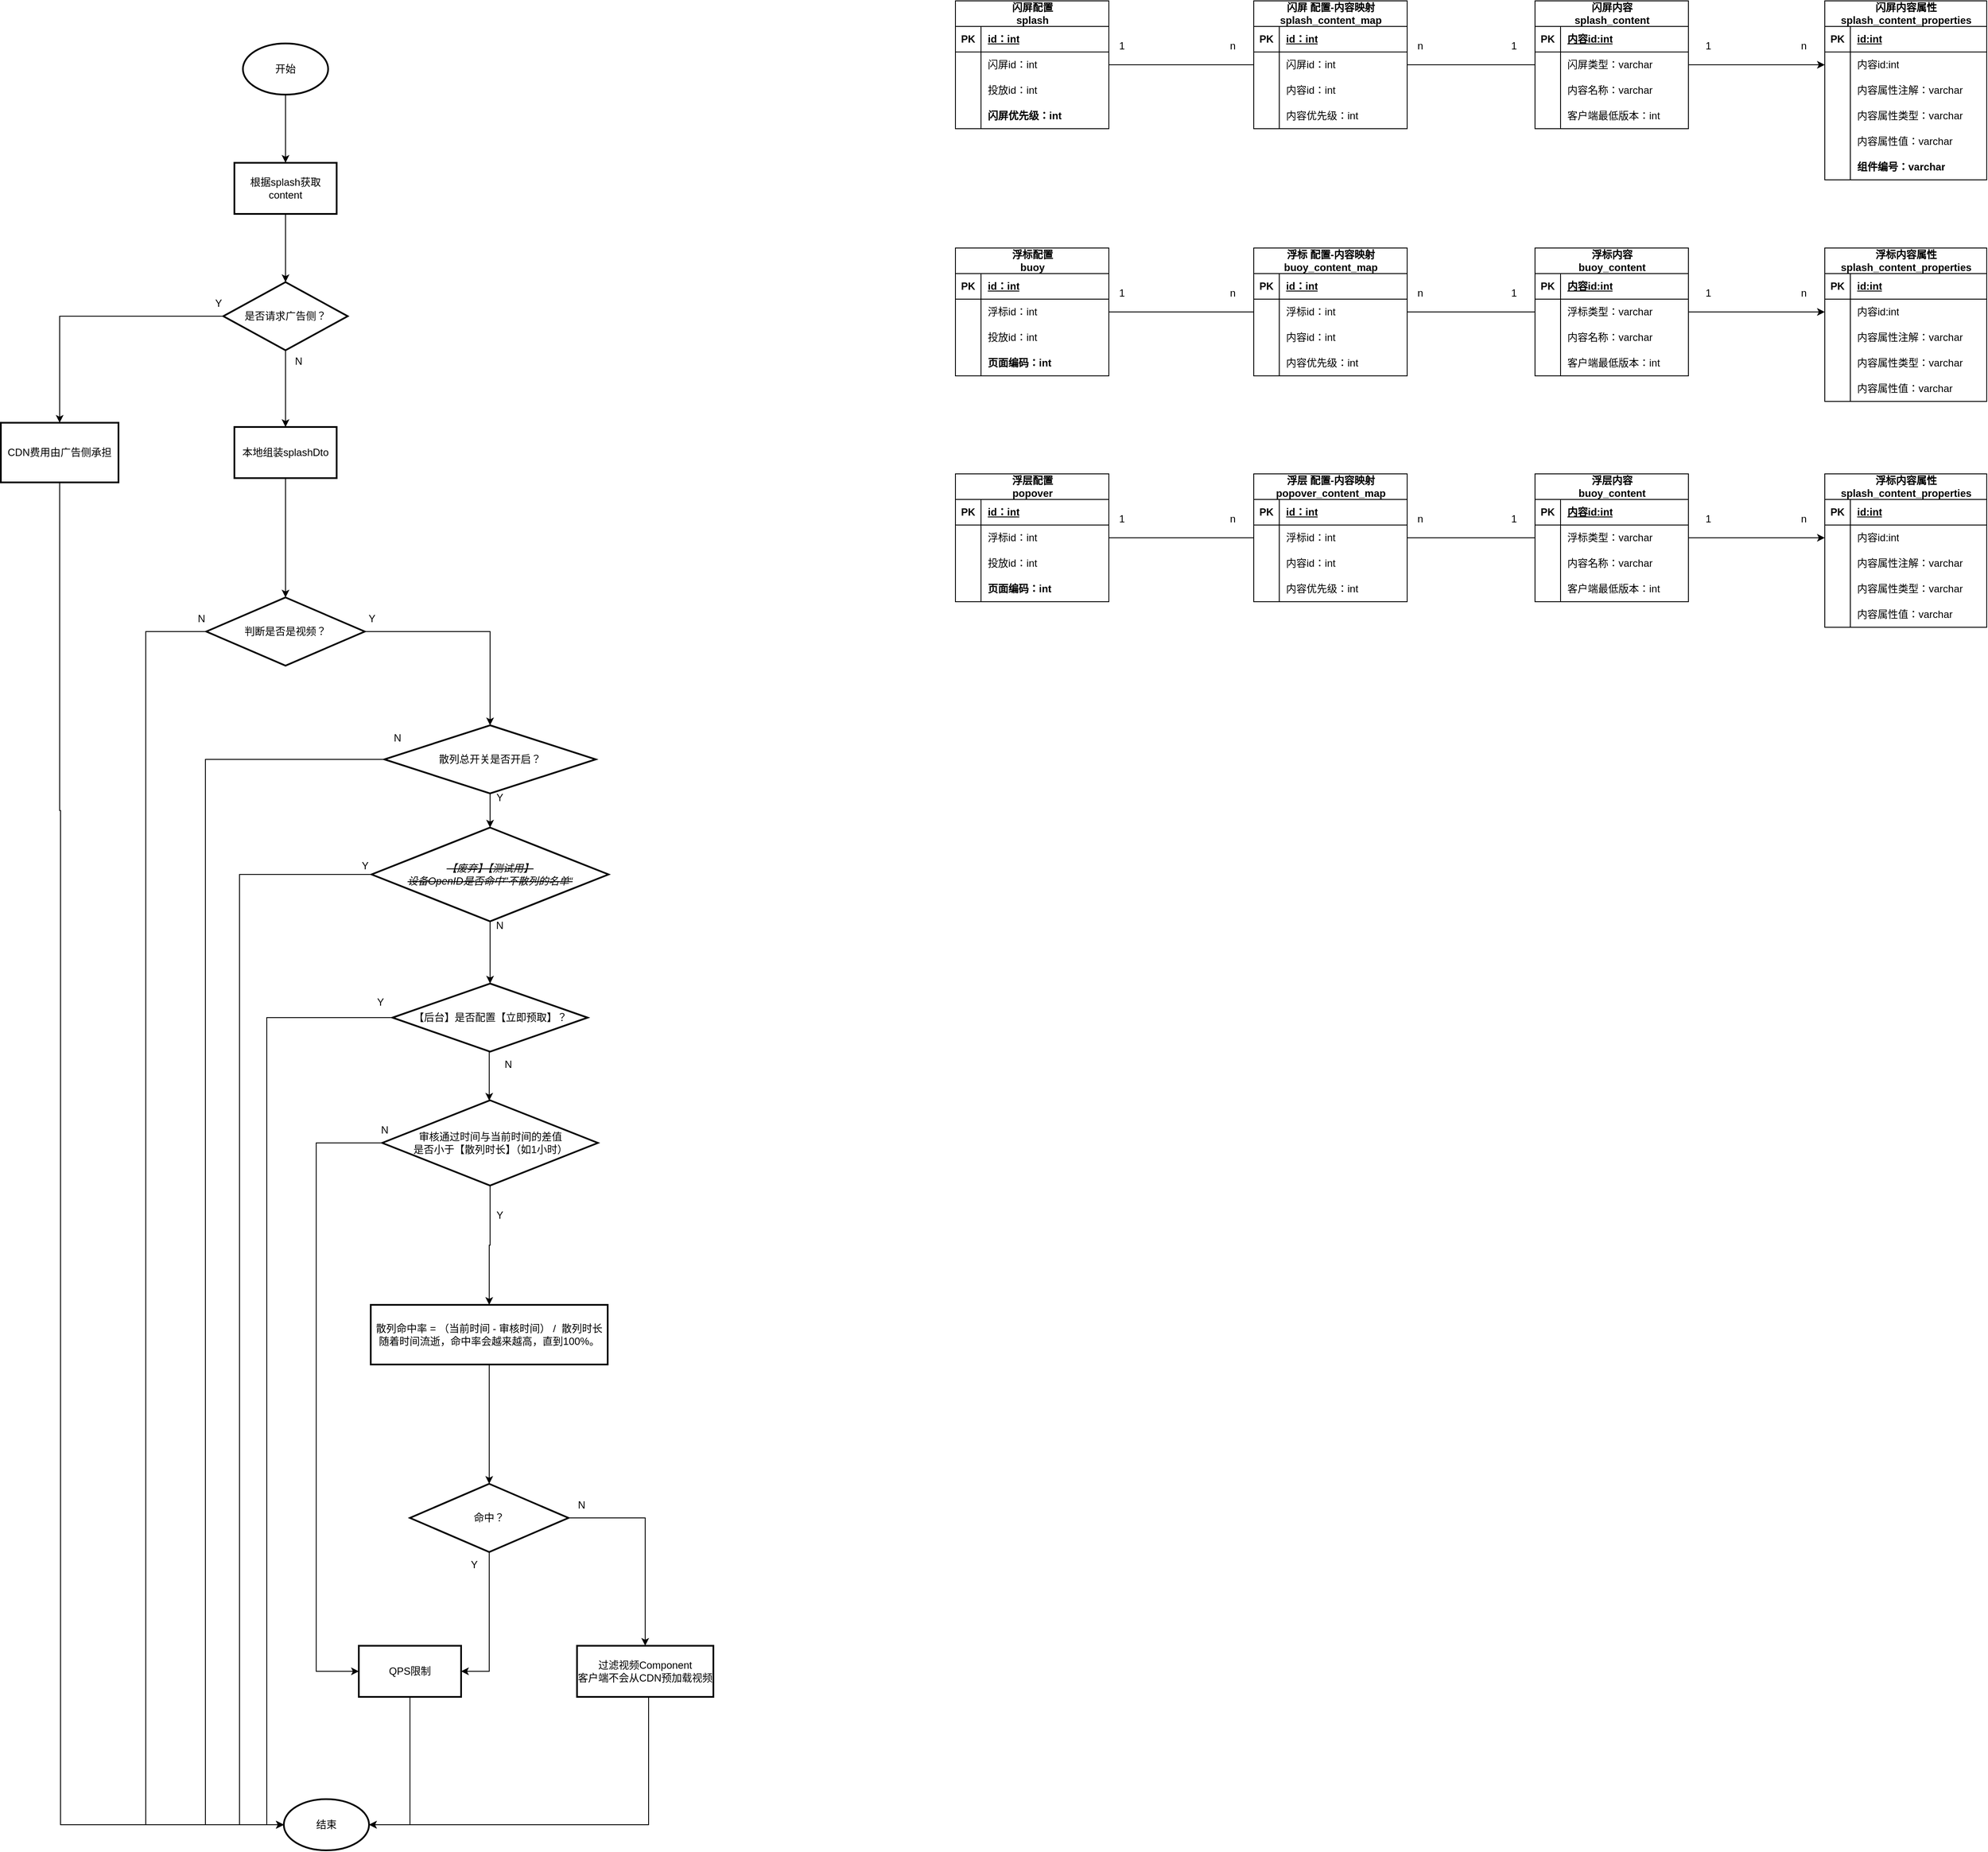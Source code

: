 <mxfile version="23.1.1" type="github">
  <diagram name="第 1 页" id="aElg5sLpoX3Ebc0uYG0e">
    <mxGraphModel dx="1050" dy="542" grid="1" gridSize="10" guides="1" tooltips="1" connect="1" arrows="1" fold="1" page="1" pageScale="1" pageWidth="827" pageHeight="1169" math="0" shadow="0">
      <root>
        <mxCell id="0" />
        <mxCell id="1" parent="0" />
        <mxCell id="fh1afi0INpeB3CUUYA5U-3" value="" style="edgeStyle=orthogonalEdgeStyle;rounded=0;orthogonalLoop=1;jettySize=auto;html=1;" parent="1" source="fh1afi0INpeB3CUUYA5U-1" target="fh1afi0INpeB3CUUYA5U-2" edge="1">
          <mxGeometry relative="1" as="geometry" />
        </mxCell>
        <mxCell id="fh1afi0INpeB3CUUYA5U-1" value="开始" style="strokeWidth=2;html=1;shape=mxgraph.flowchart.start_1;whiteSpace=wrap;" parent="1" vertex="1">
          <mxGeometry x="364" y="80" width="100" height="60" as="geometry" />
        </mxCell>
        <mxCell id="fh1afi0INpeB3CUUYA5U-8" value="" style="edgeStyle=orthogonalEdgeStyle;rounded=0;orthogonalLoop=1;jettySize=auto;html=1;" parent="1" source="fh1afi0INpeB3CUUYA5U-2" target="fh1afi0INpeB3CUUYA5U-7" edge="1">
          <mxGeometry relative="1" as="geometry" />
        </mxCell>
        <mxCell id="fh1afi0INpeB3CUUYA5U-2" value="根据splash获取content" style="whiteSpace=wrap;html=1;strokeWidth=2;" parent="1" vertex="1">
          <mxGeometry x="354" y="220" width="120" height="60" as="geometry" />
        </mxCell>
        <mxCell id="fh1afi0INpeB3CUUYA5U-10" value="" style="edgeStyle=orthogonalEdgeStyle;rounded=0;orthogonalLoop=1;jettySize=auto;html=1;" parent="1" source="fh1afi0INpeB3CUUYA5U-7" target="fh1afi0INpeB3CUUYA5U-9" edge="1">
          <mxGeometry relative="1" as="geometry" />
        </mxCell>
        <mxCell id="fh1afi0INpeB3CUUYA5U-13" value="" style="edgeStyle=orthogonalEdgeStyle;rounded=0;orthogonalLoop=1;jettySize=auto;html=1;" parent="1" source="fh1afi0INpeB3CUUYA5U-7" target="fh1afi0INpeB3CUUYA5U-12" edge="1">
          <mxGeometry relative="1" as="geometry" />
        </mxCell>
        <mxCell id="fh1afi0INpeB3CUUYA5U-7" value="是否请求广告侧？" style="rhombus;whiteSpace=wrap;html=1;strokeWidth=2;" parent="1" vertex="1">
          <mxGeometry x="341" y="360" width="146" height="80" as="geometry" />
        </mxCell>
        <mxCell id="fh1afi0INpeB3CUUYA5U-37" value="" style="edgeStyle=orthogonalEdgeStyle;rounded=0;orthogonalLoop=1;jettySize=auto;html=1;" parent="1" source="fh1afi0INpeB3CUUYA5U-9" target="fh1afi0INpeB3CUUYA5U-36" edge="1">
          <mxGeometry relative="1" as="geometry" />
        </mxCell>
        <mxCell id="fh1afi0INpeB3CUUYA5U-9" value="本地组装splashDto" style="whiteSpace=wrap;html=1;strokeWidth=2;" parent="1" vertex="1">
          <mxGeometry x="354" y="530" width="120" height="60" as="geometry" />
        </mxCell>
        <mxCell id="fh1afi0INpeB3CUUYA5U-11" value="N" style="text;html=1;align=center;verticalAlign=middle;resizable=0;points=[];autosize=1;strokeColor=none;fillColor=none;" parent="1" vertex="1">
          <mxGeometry x="414" y="438" width="30" height="30" as="geometry" />
        </mxCell>
        <mxCell id="fh1afi0INpeB3CUUYA5U-12" value="CDN费用由广告侧承担" style="whiteSpace=wrap;html=1;strokeWidth=2;" parent="1" vertex="1">
          <mxGeometry x="80" y="525" width="138" height="70" as="geometry" />
        </mxCell>
        <mxCell id="fh1afi0INpeB3CUUYA5U-14" value="Y" style="text;html=1;align=center;verticalAlign=middle;resizable=0;points=[];autosize=1;strokeColor=none;fillColor=none;" parent="1" vertex="1">
          <mxGeometry x="320" y="370" width="30" height="30" as="geometry" />
        </mxCell>
        <mxCell id="fh1afi0INpeB3CUUYA5U-17" value="结束" style="strokeWidth=2;html=1;shape=mxgraph.flowchart.start_1;whiteSpace=wrap;" parent="1" vertex="1">
          <mxGeometry x="412" y="2140" width="100" height="60" as="geometry" />
        </mxCell>
        <mxCell id="fh1afi0INpeB3CUUYA5U-18" style="edgeStyle=orthogonalEdgeStyle;rounded=0;orthogonalLoop=1;jettySize=auto;html=1;entryX=0;entryY=0.5;entryDx=0;entryDy=0;entryPerimeter=0;" parent="1" source="fh1afi0INpeB3CUUYA5U-12" target="fh1afi0INpeB3CUUYA5U-17" edge="1">
          <mxGeometry relative="1" as="geometry">
            <Array as="points">
              <mxPoint x="149" y="980" />
              <mxPoint x="150" y="1100" />
              <mxPoint x="149" y="2170" />
            </Array>
          </mxGeometry>
        </mxCell>
        <mxCell id="PzFznaBnjliR8zpqUf7G-4" style="edgeStyle=orthogonalEdgeStyle;rounded=0;orthogonalLoop=1;jettySize=auto;html=1;" parent="1" source="fh1afi0INpeB3CUUYA5U-21" target="fh1afi0INpeB3CUUYA5U-17" edge="1">
          <mxGeometry relative="1" as="geometry">
            <Array as="points">
              <mxPoint x="320" y="920" />
              <mxPoint x="320" y="2170" />
            </Array>
          </mxGeometry>
        </mxCell>
        <mxCell id="PzFznaBnjliR8zpqUf7G-45" style="edgeStyle=orthogonalEdgeStyle;rounded=0;orthogonalLoop=1;jettySize=auto;html=1;entryX=0.5;entryY=0;entryDx=0;entryDy=0;" parent="1" source="fh1afi0INpeB3CUUYA5U-21" target="PzFznaBnjliR8zpqUf7G-43" edge="1">
          <mxGeometry relative="1" as="geometry" />
        </mxCell>
        <mxCell id="fh1afi0INpeB3CUUYA5U-21" value="散列总开关是否开启？" style="rhombus;whiteSpace=wrap;html=1;strokeWidth=2;" parent="1" vertex="1">
          <mxGeometry x="530" y="880" width="248" height="80" as="geometry" />
        </mxCell>
        <mxCell id="fh1afi0INpeB3CUUYA5U-26" value="Y" style="text;html=1;align=center;verticalAlign=middle;resizable=0;points=[];autosize=1;strokeColor=none;fillColor=none;" parent="1" vertex="1">
          <mxGeometry x="650" y="950" width="30" height="30" as="geometry" />
        </mxCell>
        <mxCell id="fh1afi0INpeB3CUUYA5U-27" value="N" style="text;html=1;align=center;verticalAlign=middle;resizable=0;points=[];autosize=1;strokeColor=none;fillColor=none;" parent="1" vertex="1">
          <mxGeometry x="530" y="880" width="30" height="30" as="geometry" />
        </mxCell>
        <mxCell id="PzFznaBnjliR8zpqUf7G-1" style="edgeStyle=orthogonalEdgeStyle;rounded=0;orthogonalLoop=1;jettySize=auto;html=1;entryX=0.5;entryY=0;entryDx=0;entryDy=0;" parent="1" source="fh1afi0INpeB3CUUYA5U-36" target="fh1afi0INpeB3CUUYA5U-21" edge="1">
          <mxGeometry relative="1" as="geometry" />
        </mxCell>
        <mxCell id="fh1afi0INpeB3CUUYA5U-36" value="判断是否是视频？" style="rhombus;whiteSpace=wrap;html=1;strokeWidth=2;" parent="1" vertex="1">
          <mxGeometry x="321" y="730" width="186" height="80" as="geometry" />
        </mxCell>
        <mxCell id="fh1afi0INpeB3CUUYA5U-39" style="edgeStyle=orthogonalEdgeStyle;rounded=0;orthogonalLoop=1;jettySize=auto;html=1;entryX=0;entryY=0.5;entryDx=0;entryDy=0;entryPerimeter=0;" parent="1" source="fh1afi0INpeB3CUUYA5U-36" target="fh1afi0INpeB3CUUYA5U-17" edge="1">
          <mxGeometry relative="1" as="geometry">
            <Array as="points">
              <mxPoint x="250" y="770" />
              <mxPoint x="250" y="2170" />
            </Array>
          </mxGeometry>
        </mxCell>
        <mxCell id="fh1afi0INpeB3CUUYA5U-40" value="N" style="text;html=1;align=center;verticalAlign=middle;resizable=0;points=[];autosize=1;strokeColor=none;fillColor=none;" parent="1" vertex="1">
          <mxGeometry x="300" y="740" width="30" height="30" as="geometry" />
        </mxCell>
        <mxCell id="PzFznaBnjliR8zpqUf7G-3" value="Y" style="text;html=1;align=center;verticalAlign=middle;resizable=0;points=[];autosize=1;strokeColor=none;fillColor=none;" parent="1" vertex="1">
          <mxGeometry x="500" y="740" width="30" height="30" as="geometry" />
        </mxCell>
        <mxCell id="PzFznaBnjliR8zpqUf7G-15" value="" style="edgeStyle=orthogonalEdgeStyle;rounded=0;orthogonalLoop=1;jettySize=auto;html=1;" parent="1" source="PzFznaBnjliR8zpqUf7G-7" target="PzFznaBnjliR8zpqUf7G-14" edge="1">
          <mxGeometry relative="1" as="geometry">
            <Array as="points">
              <mxPoint x="653" y="1280" />
              <mxPoint x="653" y="1280" />
            </Array>
          </mxGeometry>
        </mxCell>
        <mxCell id="PzFznaBnjliR8zpqUf7G-7" value="【后台】是否配置【立即预取】？" style="rhombus;whiteSpace=wrap;html=1;strokeWidth=2;" parent="1" vertex="1">
          <mxGeometry x="539.5" y="1183" width="229" height="80" as="geometry" />
        </mxCell>
        <mxCell id="PzFznaBnjliR8zpqUf7G-29" style="edgeStyle=orthogonalEdgeStyle;rounded=0;orthogonalLoop=1;jettySize=auto;html=1;entryX=0;entryY=0.5;entryDx=0;entryDy=0;exitX=0;exitY=0.5;exitDx=0;exitDy=0;" parent="1" source="PzFznaBnjliR8zpqUf7G-14" target="PzFznaBnjliR8zpqUf7G-22" edge="1">
          <mxGeometry relative="1" as="geometry">
            <Array as="points">
              <mxPoint x="450" y="1370" />
              <mxPoint x="450" y="1990" />
            </Array>
          </mxGeometry>
        </mxCell>
        <mxCell id="PzFznaBnjliR8zpqUf7G-51" style="edgeStyle=orthogonalEdgeStyle;rounded=0;orthogonalLoop=1;jettySize=auto;html=1;entryX=0.5;entryY=0;entryDx=0;entryDy=0;" parent="1" source="PzFznaBnjliR8zpqUf7G-14" target="PzFznaBnjliR8zpqUf7G-18" edge="1">
          <mxGeometry relative="1" as="geometry" />
        </mxCell>
        <mxCell id="PzFznaBnjliR8zpqUf7G-14" value="审核通过时间与当前时间的差值&lt;br&gt;是否小于【散列时长】（如1小时）" style="rhombus;whiteSpace=wrap;html=1;strokeWidth=2;" parent="1" vertex="1">
          <mxGeometry x="527.5" y="1320" width="253" height="100" as="geometry" />
        </mxCell>
        <mxCell id="PzFznaBnjliR8zpqUf7G-16" value="N" style="text;html=1;align=center;verticalAlign=middle;resizable=0;points=[];autosize=1;strokeColor=none;fillColor=none;" parent="1" vertex="1">
          <mxGeometry x="660" y="1263" width="30" height="30" as="geometry" />
        </mxCell>
        <mxCell id="PzFznaBnjliR8zpqUf7G-17" value="Y" style="text;html=1;align=center;verticalAlign=middle;resizable=0;points=[];autosize=1;strokeColor=none;fillColor=none;" parent="1" vertex="1">
          <mxGeometry x="509.5" y="1190" width="30" height="30" as="geometry" />
        </mxCell>
        <mxCell id="PzFznaBnjliR8zpqUf7G-50" style="edgeStyle=orthogonalEdgeStyle;rounded=0;orthogonalLoop=1;jettySize=auto;html=1;entryX=0.5;entryY=0;entryDx=0;entryDy=0;" parent="1" source="PzFznaBnjliR8zpqUf7G-18" target="PzFznaBnjliR8zpqUf7G-30" edge="1">
          <mxGeometry relative="1" as="geometry" />
        </mxCell>
        <mxCell id="PzFznaBnjliR8zpqUf7G-18" value="散列命中率 = （当前时间 - 审核时间） /&amp;nbsp; 散列时长&lt;br&gt;随着时间流逝，命中率会越来越高，直到100%。" style="whiteSpace=wrap;html=1;strokeWidth=2;" parent="1" vertex="1">
          <mxGeometry x="514" y="1560" width="278" height="70" as="geometry" />
        </mxCell>
        <mxCell id="PzFznaBnjliR8zpqUf7G-22" value="QPS限制" style="whiteSpace=wrap;html=1;strokeWidth=2;" parent="1" vertex="1">
          <mxGeometry x="500" y="1960" width="120" height="60" as="geometry" />
        </mxCell>
        <mxCell id="PzFznaBnjliR8zpqUf7G-24" style="edgeStyle=orthogonalEdgeStyle;rounded=0;orthogonalLoop=1;jettySize=auto;html=1;entryX=1;entryY=0.5;entryDx=0;entryDy=0;entryPerimeter=0;" parent="1" source="PzFznaBnjliR8zpqUf7G-22" target="fh1afi0INpeB3CUUYA5U-17" edge="1">
          <mxGeometry relative="1" as="geometry" />
        </mxCell>
        <mxCell id="PzFznaBnjliR8zpqUf7G-27" value="Y" style="text;html=1;align=center;verticalAlign=middle;resizable=0;points=[];autosize=1;strokeColor=none;fillColor=none;" parent="1" vertex="1">
          <mxGeometry x="650" y="1440" width="30" height="30" as="geometry" />
        </mxCell>
        <mxCell id="PzFznaBnjliR8zpqUf7G-28" value="N" style="text;html=1;align=center;verticalAlign=middle;resizable=0;points=[];autosize=1;strokeColor=none;fillColor=none;" parent="1" vertex="1">
          <mxGeometry x="515" y="1340" width="30" height="30" as="geometry" />
        </mxCell>
        <mxCell id="PzFznaBnjliR8zpqUf7G-36" style="edgeStyle=orthogonalEdgeStyle;rounded=0;orthogonalLoop=1;jettySize=auto;html=1;entryX=1;entryY=0.5;entryDx=0;entryDy=0;" parent="1" source="PzFznaBnjliR8zpqUf7G-30" target="PzFznaBnjliR8zpqUf7G-22" edge="1">
          <mxGeometry relative="1" as="geometry" />
        </mxCell>
        <mxCell id="PzFznaBnjliR8zpqUf7G-39" value="" style="edgeStyle=orthogonalEdgeStyle;rounded=0;orthogonalLoop=1;jettySize=auto;html=1;" parent="1" source="PzFznaBnjliR8zpqUf7G-30" target="PzFznaBnjliR8zpqUf7G-38" edge="1">
          <mxGeometry relative="1" as="geometry" />
        </mxCell>
        <mxCell id="PzFznaBnjliR8zpqUf7G-30" value="命中？" style="rhombus;whiteSpace=wrap;html=1;strokeWidth=2;" parent="1" vertex="1">
          <mxGeometry x="560" y="1770" width="186" height="80" as="geometry" />
        </mxCell>
        <mxCell id="PzFznaBnjliR8zpqUf7G-35" value="N" style="text;html=1;align=center;verticalAlign=middle;resizable=0;points=[];autosize=1;strokeColor=none;fillColor=none;" parent="1" vertex="1">
          <mxGeometry x="746" y="1780" width="30" height="30" as="geometry" />
        </mxCell>
        <mxCell id="PzFznaBnjliR8zpqUf7G-37" value="Y" style="text;html=1;align=center;verticalAlign=middle;resizable=0;points=[];autosize=1;strokeColor=none;fillColor=none;" parent="1" vertex="1">
          <mxGeometry x="620" y="1850" width="30" height="30" as="geometry" />
        </mxCell>
        <mxCell id="PzFznaBnjliR8zpqUf7G-38" value="过滤视频Component&lt;br&gt;客户端不会从CDN预加载视频" style="whiteSpace=wrap;html=1;strokeWidth=2;" parent="1" vertex="1">
          <mxGeometry x="756" y="1960" width="160" height="60" as="geometry" />
        </mxCell>
        <mxCell id="PzFznaBnjliR8zpqUf7G-40" style="edgeStyle=orthogonalEdgeStyle;rounded=0;orthogonalLoop=1;jettySize=auto;html=1;entryX=1;entryY=0.5;entryDx=0;entryDy=0;entryPerimeter=0;" parent="1" source="PzFznaBnjliR8zpqUf7G-38" target="fh1afi0INpeB3CUUYA5U-17" edge="1">
          <mxGeometry relative="1" as="geometry">
            <Array as="points">
              <mxPoint x="840" y="2170" />
            </Array>
          </mxGeometry>
        </mxCell>
        <mxCell id="PzFznaBnjliR8zpqUf7G-42" style="edgeStyle=orthogonalEdgeStyle;rounded=0;orthogonalLoop=1;jettySize=auto;html=1;entryX=0;entryY=0.5;entryDx=0;entryDy=0;entryPerimeter=0;" parent="1" source="PzFznaBnjliR8zpqUf7G-7" target="fh1afi0INpeB3CUUYA5U-17" edge="1">
          <mxGeometry relative="1" as="geometry" />
        </mxCell>
        <mxCell id="PzFznaBnjliR8zpqUf7G-46" style="edgeStyle=orthogonalEdgeStyle;rounded=0;orthogonalLoop=1;jettySize=auto;html=1;entryX=0.5;entryY=0;entryDx=0;entryDy=0;" parent="1" source="PzFznaBnjliR8zpqUf7G-43" target="PzFznaBnjliR8zpqUf7G-7" edge="1">
          <mxGeometry relative="1" as="geometry" />
        </mxCell>
        <mxCell id="PzFznaBnjliR8zpqUf7G-43" value="&lt;strike&gt;&lt;i&gt;【废弃】【测试用】&lt;br&gt;设备OpenID是否命中&quot;不散列的名单“&lt;/i&gt;&lt;/strike&gt;" style="rhombus;whiteSpace=wrap;html=1;strokeWidth=2;" parent="1" vertex="1">
          <mxGeometry x="515" y="1000" width="278" height="110" as="geometry" />
        </mxCell>
        <mxCell id="PzFznaBnjliR8zpqUf7G-47" style="edgeStyle=orthogonalEdgeStyle;rounded=0;orthogonalLoop=1;jettySize=auto;html=1;entryX=0;entryY=0.5;entryDx=0;entryDy=0;entryPerimeter=0;exitX=0;exitY=0.5;exitDx=0;exitDy=0;" parent="1" source="PzFznaBnjliR8zpqUf7G-43" target="fh1afi0INpeB3CUUYA5U-17" edge="1">
          <mxGeometry relative="1" as="geometry">
            <Array as="points">
              <mxPoint x="360" y="1055" />
              <mxPoint x="360" y="2170" />
            </Array>
          </mxGeometry>
        </mxCell>
        <mxCell id="PzFznaBnjliR8zpqUf7G-48" value="Y" style="text;html=1;align=center;verticalAlign=middle;resizable=0;points=[];autosize=1;strokeColor=none;fillColor=none;" parent="1" vertex="1">
          <mxGeometry x="492" y="1030" width="30" height="30" as="geometry" />
        </mxCell>
        <mxCell id="PzFznaBnjliR8zpqUf7G-49" value="N" style="text;html=1;align=center;verticalAlign=middle;resizable=0;points=[];autosize=1;strokeColor=none;fillColor=none;" parent="1" vertex="1">
          <mxGeometry x="650" y="1100" width="30" height="30" as="geometry" />
        </mxCell>
        <mxCell id="QUNzzJnJfJvYtmKjLF03-67" style="edgeStyle=orthogonalEdgeStyle;rounded=0;orthogonalLoop=1;jettySize=auto;html=1;entryX=1;entryY=0.5;entryDx=0;entryDy=0;endArrow=none;endFill=0;" parent="1" source="QUNzzJnJfJvYtmKjLF03-2" target="QUNzzJnJfJvYtmKjLF03-45" edge="1">
          <mxGeometry relative="1" as="geometry" />
        </mxCell>
        <mxCell id="QUNzzJnJfJvYtmKjLF03-76" style="edgeStyle=orthogonalEdgeStyle;rounded=0;orthogonalLoop=1;jettySize=auto;html=1;entryX=0;entryY=0.5;entryDx=0;entryDy=0;" parent="1" source="QUNzzJnJfJvYtmKjLF03-2" target="QUNzzJnJfJvYtmKjLF03-32" edge="1">
          <mxGeometry relative="1" as="geometry" />
        </mxCell>
        <mxCell id="QUNzzJnJfJvYtmKjLF03-2" value="闪屏内容&lt;br&gt;splash_content" style="shape=table;startSize=30;container=1;collapsible=1;childLayout=tableLayout;fixedRows=1;rowLines=0;fontStyle=1;align=center;resizeLast=1;html=1;" parent="1" vertex="1">
          <mxGeometry x="1880" y="30" width="180" height="150" as="geometry" />
        </mxCell>
        <mxCell id="QUNzzJnJfJvYtmKjLF03-3" value="" style="shape=tableRow;horizontal=0;startSize=0;swimlaneHead=0;swimlaneBody=0;fillColor=none;collapsible=0;dropTarget=0;points=[[0,0.5],[1,0.5]];portConstraint=eastwest;top=0;left=0;right=0;bottom=1;" parent="QUNzzJnJfJvYtmKjLF03-2" vertex="1">
          <mxGeometry y="30" width="180" height="30" as="geometry" />
        </mxCell>
        <mxCell id="QUNzzJnJfJvYtmKjLF03-4" value="PK" style="shape=partialRectangle;connectable=0;fillColor=none;top=0;left=0;bottom=0;right=0;fontStyle=1;overflow=hidden;whiteSpace=wrap;html=1;" parent="QUNzzJnJfJvYtmKjLF03-3" vertex="1">
          <mxGeometry width="30" height="30" as="geometry">
            <mxRectangle width="30" height="30" as="alternateBounds" />
          </mxGeometry>
        </mxCell>
        <mxCell id="QUNzzJnJfJvYtmKjLF03-5" value="内容id:int" style="shape=partialRectangle;connectable=0;fillColor=none;top=0;left=0;bottom=0;right=0;align=left;spacingLeft=6;fontStyle=5;overflow=hidden;whiteSpace=wrap;html=1;" parent="QUNzzJnJfJvYtmKjLF03-3" vertex="1">
          <mxGeometry x="30" width="150" height="30" as="geometry">
            <mxRectangle width="150" height="30" as="alternateBounds" />
          </mxGeometry>
        </mxCell>
        <mxCell id="QUNzzJnJfJvYtmKjLF03-6" value="" style="shape=tableRow;horizontal=0;startSize=0;swimlaneHead=0;swimlaneBody=0;fillColor=none;collapsible=0;dropTarget=0;points=[[0,0.5],[1,0.5]];portConstraint=eastwest;top=0;left=0;right=0;bottom=0;" parent="QUNzzJnJfJvYtmKjLF03-2" vertex="1">
          <mxGeometry y="60" width="180" height="30" as="geometry" />
        </mxCell>
        <mxCell id="QUNzzJnJfJvYtmKjLF03-7" value="" style="shape=partialRectangle;connectable=0;fillColor=none;top=0;left=0;bottom=0;right=0;editable=1;overflow=hidden;whiteSpace=wrap;html=1;" parent="QUNzzJnJfJvYtmKjLF03-6" vertex="1">
          <mxGeometry width="30" height="30" as="geometry">
            <mxRectangle width="30" height="30" as="alternateBounds" />
          </mxGeometry>
        </mxCell>
        <mxCell id="QUNzzJnJfJvYtmKjLF03-8" value="闪屏类型：varchar" style="shape=partialRectangle;connectable=0;fillColor=none;top=0;left=0;bottom=0;right=0;align=left;spacingLeft=6;overflow=hidden;whiteSpace=wrap;html=1;" parent="QUNzzJnJfJvYtmKjLF03-6" vertex="1">
          <mxGeometry x="30" width="150" height="30" as="geometry">
            <mxRectangle width="150" height="30" as="alternateBounds" />
          </mxGeometry>
        </mxCell>
        <mxCell id="QUNzzJnJfJvYtmKjLF03-9" value="" style="shape=tableRow;horizontal=0;startSize=0;swimlaneHead=0;swimlaneBody=0;fillColor=none;collapsible=0;dropTarget=0;points=[[0,0.5],[1,0.5]];portConstraint=eastwest;top=0;left=0;right=0;bottom=0;" parent="QUNzzJnJfJvYtmKjLF03-2" vertex="1">
          <mxGeometry y="90" width="180" height="30" as="geometry" />
        </mxCell>
        <mxCell id="QUNzzJnJfJvYtmKjLF03-10" value="" style="shape=partialRectangle;connectable=0;fillColor=none;top=0;left=0;bottom=0;right=0;editable=1;overflow=hidden;whiteSpace=wrap;html=1;" parent="QUNzzJnJfJvYtmKjLF03-9" vertex="1">
          <mxGeometry width="30" height="30" as="geometry">
            <mxRectangle width="30" height="30" as="alternateBounds" />
          </mxGeometry>
        </mxCell>
        <mxCell id="QUNzzJnJfJvYtmKjLF03-11" value="内容名称：varchar" style="shape=partialRectangle;connectable=0;fillColor=none;top=0;left=0;bottom=0;right=0;align=left;spacingLeft=6;overflow=hidden;whiteSpace=wrap;html=1;" parent="QUNzzJnJfJvYtmKjLF03-9" vertex="1">
          <mxGeometry x="30" width="150" height="30" as="geometry">
            <mxRectangle width="150" height="30" as="alternateBounds" />
          </mxGeometry>
        </mxCell>
        <mxCell id="QUNzzJnJfJvYtmKjLF03-12" value="" style="shape=tableRow;horizontal=0;startSize=0;swimlaneHead=0;swimlaneBody=0;fillColor=none;collapsible=0;dropTarget=0;points=[[0,0.5],[1,0.5]];portConstraint=eastwest;top=0;left=0;right=0;bottom=0;" parent="QUNzzJnJfJvYtmKjLF03-2" vertex="1">
          <mxGeometry y="120" width="180" height="30" as="geometry" />
        </mxCell>
        <mxCell id="QUNzzJnJfJvYtmKjLF03-13" value="" style="shape=partialRectangle;connectable=0;fillColor=none;top=0;left=0;bottom=0;right=0;editable=1;overflow=hidden;whiteSpace=wrap;html=1;" parent="QUNzzJnJfJvYtmKjLF03-12" vertex="1">
          <mxGeometry width="30" height="30" as="geometry">
            <mxRectangle width="30" height="30" as="alternateBounds" />
          </mxGeometry>
        </mxCell>
        <mxCell id="QUNzzJnJfJvYtmKjLF03-14" value="客户端最低版本：int" style="shape=partialRectangle;connectable=0;fillColor=none;top=0;left=0;bottom=0;right=0;align=left;spacingLeft=6;overflow=hidden;whiteSpace=wrap;html=1;" parent="QUNzzJnJfJvYtmKjLF03-12" vertex="1">
          <mxGeometry x="30" width="150" height="30" as="geometry">
            <mxRectangle width="150" height="30" as="alternateBounds" />
          </mxGeometry>
        </mxCell>
        <mxCell id="QUNzzJnJfJvYtmKjLF03-66" style="edgeStyle=orthogonalEdgeStyle;rounded=0;orthogonalLoop=1;jettySize=auto;html=1;entryX=0;entryY=0.5;entryDx=0;entryDy=0;endArrow=none;endFill=0;" parent="1" source="QUNzzJnJfJvYtmKjLF03-15" target="QUNzzJnJfJvYtmKjLF03-45" edge="1">
          <mxGeometry relative="1" as="geometry" />
        </mxCell>
        <mxCell id="QUNzzJnJfJvYtmKjLF03-15" value="闪屏配置&lt;br&gt;splash" style="shape=table;startSize=30;container=1;collapsible=1;childLayout=tableLayout;fixedRows=1;rowLines=0;fontStyle=1;align=center;resizeLast=1;html=1;" parent="1" vertex="1">
          <mxGeometry x="1200" y="30" width="180" height="150" as="geometry" />
        </mxCell>
        <mxCell id="QUNzzJnJfJvYtmKjLF03-16" value="" style="shape=tableRow;horizontal=0;startSize=0;swimlaneHead=0;swimlaneBody=0;fillColor=none;collapsible=0;dropTarget=0;points=[[0,0.5],[1,0.5]];portConstraint=eastwest;top=0;left=0;right=0;bottom=1;" parent="QUNzzJnJfJvYtmKjLF03-15" vertex="1">
          <mxGeometry y="30" width="180" height="30" as="geometry" />
        </mxCell>
        <mxCell id="QUNzzJnJfJvYtmKjLF03-17" value="PK" style="shape=partialRectangle;connectable=0;fillColor=none;top=0;left=0;bottom=0;right=0;fontStyle=1;overflow=hidden;whiteSpace=wrap;html=1;" parent="QUNzzJnJfJvYtmKjLF03-16" vertex="1">
          <mxGeometry width="30" height="30" as="geometry">
            <mxRectangle width="30" height="30" as="alternateBounds" />
          </mxGeometry>
        </mxCell>
        <mxCell id="QUNzzJnJfJvYtmKjLF03-18" value="id：int" style="shape=partialRectangle;connectable=0;fillColor=none;top=0;left=0;bottom=0;right=0;align=left;spacingLeft=6;fontStyle=5;overflow=hidden;whiteSpace=wrap;html=1;" parent="QUNzzJnJfJvYtmKjLF03-16" vertex="1">
          <mxGeometry x="30" width="150" height="30" as="geometry">
            <mxRectangle width="150" height="30" as="alternateBounds" />
          </mxGeometry>
        </mxCell>
        <mxCell id="QUNzzJnJfJvYtmKjLF03-19" value="" style="shape=tableRow;horizontal=0;startSize=0;swimlaneHead=0;swimlaneBody=0;fillColor=none;collapsible=0;dropTarget=0;points=[[0,0.5],[1,0.5]];portConstraint=eastwest;top=0;left=0;right=0;bottom=0;" parent="QUNzzJnJfJvYtmKjLF03-15" vertex="1">
          <mxGeometry y="60" width="180" height="30" as="geometry" />
        </mxCell>
        <mxCell id="QUNzzJnJfJvYtmKjLF03-20" value="" style="shape=partialRectangle;connectable=0;fillColor=none;top=0;left=0;bottom=0;right=0;editable=1;overflow=hidden;whiteSpace=wrap;html=1;" parent="QUNzzJnJfJvYtmKjLF03-19" vertex="1">
          <mxGeometry width="30" height="30" as="geometry">
            <mxRectangle width="30" height="30" as="alternateBounds" />
          </mxGeometry>
        </mxCell>
        <mxCell id="QUNzzJnJfJvYtmKjLF03-21" value="闪屏id：int" style="shape=partialRectangle;connectable=0;fillColor=none;top=0;left=0;bottom=0;right=0;align=left;spacingLeft=6;overflow=hidden;whiteSpace=wrap;html=1;" parent="QUNzzJnJfJvYtmKjLF03-19" vertex="1">
          <mxGeometry x="30" width="150" height="30" as="geometry">
            <mxRectangle width="150" height="30" as="alternateBounds" />
          </mxGeometry>
        </mxCell>
        <mxCell id="QUNzzJnJfJvYtmKjLF03-22" value="" style="shape=tableRow;horizontal=0;startSize=0;swimlaneHead=0;swimlaneBody=0;fillColor=none;collapsible=0;dropTarget=0;points=[[0,0.5],[1,0.5]];portConstraint=eastwest;top=0;left=0;right=0;bottom=0;" parent="QUNzzJnJfJvYtmKjLF03-15" vertex="1">
          <mxGeometry y="90" width="180" height="30" as="geometry" />
        </mxCell>
        <mxCell id="QUNzzJnJfJvYtmKjLF03-23" value="" style="shape=partialRectangle;connectable=0;fillColor=none;top=0;left=0;bottom=0;right=0;editable=1;overflow=hidden;whiteSpace=wrap;html=1;" parent="QUNzzJnJfJvYtmKjLF03-22" vertex="1">
          <mxGeometry width="30" height="30" as="geometry">
            <mxRectangle width="30" height="30" as="alternateBounds" />
          </mxGeometry>
        </mxCell>
        <mxCell id="QUNzzJnJfJvYtmKjLF03-24" value="投放id：int" style="shape=partialRectangle;connectable=0;fillColor=none;top=0;left=0;bottom=0;right=0;align=left;spacingLeft=6;overflow=hidden;whiteSpace=wrap;html=1;" parent="QUNzzJnJfJvYtmKjLF03-22" vertex="1">
          <mxGeometry x="30" width="150" height="30" as="geometry">
            <mxRectangle width="150" height="30" as="alternateBounds" />
          </mxGeometry>
        </mxCell>
        <mxCell id="QUNzzJnJfJvYtmKjLF03-25" value="" style="shape=tableRow;horizontal=0;startSize=0;swimlaneHead=0;swimlaneBody=0;fillColor=none;collapsible=0;dropTarget=0;points=[[0,0.5],[1,0.5]];portConstraint=eastwest;top=0;left=0;right=0;bottom=0;" parent="QUNzzJnJfJvYtmKjLF03-15" vertex="1">
          <mxGeometry y="120" width="180" height="30" as="geometry" />
        </mxCell>
        <mxCell id="QUNzzJnJfJvYtmKjLF03-26" value="" style="shape=partialRectangle;connectable=0;fillColor=none;top=0;left=0;bottom=0;right=0;editable=1;overflow=hidden;whiteSpace=wrap;html=1;" parent="QUNzzJnJfJvYtmKjLF03-25" vertex="1">
          <mxGeometry width="30" height="30" as="geometry">
            <mxRectangle width="30" height="30" as="alternateBounds" />
          </mxGeometry>
        </mxCell>
        <mxCell id="QUNzzJnJfJvYtmKjLF03-27" value="&lt;b&gt;闪屏优先级：int&lt;/b&gt;" style="shape=partialRectangle;connectable=0;fillColor=none;top=0;left=0;bottom=0;right=0;align=left;spacingLeft=6;overflow=hidden;whiteSpace=wrap;html=1;" parent="QUNzzJnJfJvYtmKjLF03-25" vertex="1">
          <mxGeometry x="30" width="150" height="30" as="geometry">
            <mxRectangle width="150" height="30" as="alternateBounds" />
          </mxGeometry>
        </mxCell>
        <mxCell id="QUNzzJnJfJvYtmKjLF03-28" value="闪屏内容属性&lt;br&gt;splash_content_properties" style="shape=table;startSize=30;container=1;collapsible=1;childLayout=tableLayout;fixedRows=1;rowLines=0;fontStyle=1;align=center;resizeLast=1;html=1;" parent="1" vertex="1">
          <mxGeometry x="2220" y="30" width="190" height="210" as="geometry" />
        </mxCell>
        <mxCell id="QUNzzJnJfJvYtmKjLF03-29" value="" style="shape=tableRow;horizontal=0;startSize=0;swimlaneHead=0;swimlaneBody=0;fillColor=none;collapsible=0;dropTarget=0;points=[[0,0.5],[1,0.5]];portConstraint=eastwest;top=0;left=0;right=0;bottom=1;" parent="QUNzzJnJfJvYtmKjLF03-28" vertex="1">
          <mxGeometry y="30" width="190" height="30" as="geometry" />
        </mxCell>
        <mxCell id="QUNzzJnJfJvYtmKjLF03-30" value="PK" style="shape=partialRectangle;connectable=0;fillColor=none;top=0;left=0;bottom=0;right=0;fontStyle=1;overflow=hidden;whiteSpace=wrap;html=1;" parent="QUNzzJnJfJvYtmKjLF03-29" vertex="1">
          <mxGeometry width="30" height="30" as="geometry">
            <mxRectangle width="30" height="30" as="alternateBounds" />
          </mxGeometry>
        </mxCell>
        <mxCell id="QUNzzJnJfJvYtmKjLF03-31" value="id:int" style="shape=partialRectangle;connectable=0;fillColor=none;top=0;left=0;bottom=0;right=0;align=left;spacingLeft=6;fontStyle=5;overflow=hidden;whiteSpace=wrap;html=1;" parent="QUNzzJnJfJvYtmKjLF03-29" vertex="1">
          <mxGeometry x="30" width="160" height="30" as="geometry">
            <mxRectangle width="160" height="30" as="alternateBounds" />
          </mxGeometry>
        </mxCell>
        <mxCell id="QUNzzJnJfJvYtmKjLF03-32" value="" style="shape=tableRow;horizontal=0;startSize=0;swimlaneHead=0;swimlaneBody=0;fillColor=none;collapsible=0;dropTarget=0;points=[[0,0.5],[1,0.5]];portConstraint=eastwest;top=0;left=0;right=0;bottom=0;" parent="QUNzzJnJfJvYtmKjLF03-28" vertex="1">
          <mxGeometry y="60" width="190" height="30" as="geometry" />
        </mxCell>
        <mxCell id="QUNzzJnJfJvYtmKjLF03-33" value="" style="shape=partialRectangle;connectable=0;fillColor=none;top=0;left=0;bottom=0;right=0;editable=1;overflow=hidden;whiteSpace=wrap;html=1;" parent="QUNzzJnJfJvYtmKjLF03-32" vertex="1">
          <mxGeometry width="30" height="30" as="geometry">
            <mxRectangle width="30" height="30" as="alternateBounds" />
          </mxGeometry>
        </mxCell>
        <mxCell id="QUNzzJnJfJvYtmKjLF03-34" value="内容id:int" style="shape=partialRectangle;connectable=0;fillColor=none;top=0;left=0;bottom=0;right=0;align=left;spacingLeft=6;overflow=hidden;whiteSpace=wrap;html=1;" parent="QUNzzJnJfJvYtmKjLF03-32" vertex="1">
          <mxGeometry x="30" width="160" height="30" as="geometry">
            <mxRectangle width="160" height="30" as="alternateBounds" />
          </mxGeometry>
        </mxCell>
        <mxCell id="QUNzzJnJfJvYtmKjLF03-35" value="" style="shape=tableRow;horizontal=0;startSize=0;swimlaneHead=0;swimlaneBody=0;fillColor=none;collapsible=0;dropTarget=0;points=[[0,0.5],[1,0.5]];portConstraint=eastwest;top=0;left=0;right=0;bottom=0;" parent="QUNzzJnJfJvYtmKjLF03-28" vertex="1">
          <mxGeometry y="90" width="190" height="30" as="geometry" />
        </mxCell>
        <mxCell id="QUNzzJnJfJvYtmKjLF03-36" value="" style="shape=partialRectangle;connectable=0;fillColor=none;top=0;left=0;bottom=0;right=0;editable=1;overflow=hidden;whiteSpace=wrap;html=1;" parent="QUNzzJnJfJvYtmKjLF03-35" vertex="1">
          <mxGeometry width="30" height="30" as="geometry">
            <mxRectangle width="30" height="30" as="alternateBounds" />
          </mxGeometry>
        </mxCell>
        <mxCell id="QUNzzJnJfJvYtmKjLF03-37" value="内容属性注解：varchar" style="shape=partialRectangle;connectable=0;fillColor=none;top=0;left=0;bottom=0;right=0;align=left;spacingLeft=6;overflow=hidden;whiteSpace=wrap;html=1;" parent="QUNzzJnJfJvYtmKjLF03-35" vertex="1">
          <mxGeometry x="30" width="160" height="30" as="geometry">
            <mxRectangle width="160" height="30" as="alternateBounds" />
          </mxGeometry>
        </mxCell>
        <mxCell id="QUNzzJnJfJvYtmKjLF03-38" value="" style="shape=tableRow;horizontal=0;startSize=0;swimlaneHead=0;swimlaneBody=0;fillColor=none;collapsible=0;dropTarget=0;points=[[0,0.5],[1,0.5]];portConstraint=eastwest;top=0;left=0;right=0;bottom=0;" parent="QUNzzJnJfJvYtmKjLF03-28" vertex="1">
          <mxGeometry y="120" width="190" height="30" as="geometry" />
        </mxCell>
        <mxCell id="QUNzzJnJfJvYtmKjLF03-39" value="" style="shape=partialRectangle;connectable=0;fillColor=none;top=0;left=0;bottom=0;right=0;editable=1;overflow=hidden;whiteSpace=wrap;html=1;" parent="QUNzzJnJfJvYtmKjLF03-38" vertex="1">
          <mxGeometry width="30" height="30" as="geometry">
            <mxRectangle width="30" height="30" as="alternateBounds" />
          </mxGeometry>
        </mxCell>
        <mxCell id="QUNzzJnJfJvYtmKjLF03-40" value="内容属性类型：varchar" style="shape=partialRectangle;connectable=0;fillColor=none;top=0;left=0;bottom=0;right=0;align=left;spacingLeft=6;overflow=hidden;whiteSpace=wrap;html=1;" parent="QUNzzJnJfJvYtmKjLF03-38" vertex="1">
          <mxGeometry x="30" width="160" height="30" as="geometry">
            <mxRectangle width="160" height="30" as="alternateBounds" />
          </mxGeometry>
        </mxCell>
        <mxCell id="4E_ObWj07eArH5uCPh17-80" style="shape=tableRow;horizontal=0;startSize=0;swimlaneHead=0;swimlaneBody=0;fillColor=none;collapsible=0;dropTarget=0;points=[[0,0.5],[1,0.5]];portConstraint=eastwest;top=0;left=0;right=0;bottom=0;" parent="QUNzzJnJfJvYtmKjLF03-28" vertex="1">
          <mxGeometry y="150" width="190" height="30" as="geometry" />
        </mxCell>
        <mxCell id="4E_ObWj07eArH5uCPh17-81" style="shape=partialRectangle;connectable=0;fillColor=none;top=0;left=0;bottom=0;right=0;editable=1;overflow=hidden;whiteSpace=wrap;html=1;" parent="4E_ObWj07eArH5uCPh17-80" vertex="1">
          <mxGeometry width="30" height="30" as="geometry">
            <mxRectangle width="30" height="30" as="alternateBounds" />
          </mxGeometry>
        </mxCell>
        <mxCell id="4E_ObWj07eArH5uCPh17-82" style="shape=partialRectangle;connectable=0;fillColor=none;top=0;left=0;bottom=0;right=0;align=left;spacingLeft=6;overflow=hidden;whiteSpace=wrap;html=1;" parent="4E_ObWj07eArH5uCPh17-80" vertex="1">
          <mxGeometry x="30" width="160" height="30" as="geometry">
            <mxRectangle width="160" height="30" as="alternateBounds" />
          </mxGeometry>
        </mxCell>
        <mxCell id="4E_ObWj07eArH5uCPh17-83" style="shape=tableRow;horizontal=0;startSize=0;swimlaneHead=0;swimlaneBody=0;fillColor=none;collapsible=0;dropTarget=0;points=[[0,0.5],[1,0.5]];portConstraint=eastwest;top=0;left=0;right=0;bottom=0;" parent="QUNzzJnJfJvYtmKjLF03-28" vertex="1">
          <mxGeometry y="180" width="190" height="30" as="geometry" />
        </mxCell>
        <mxCell id="4E_ObWj07eArH5uCPh17-84" style="shape=partialRectangle;connectable=0;fillColor=none;top=0;left=0;bottom=0;right=0;editable=1;overflow=hidden;whiteSpace=wrap;html=1;" parent="4E_ObWj07eArH5uCPh17-83" vertex="1">
          <mxGeometry width="30" height="30" as="geometry">
            <mxRectangle width="30" height="30" as="alternateBounds" />
          </mxGeometry>
        </mxCell>
        <mxCell id="4E_ObWj07eArH5uCPh17-85" value="&lt;b&gt;组件编号：varchar&lt;/b&gt;" style="shape=partialRectangle;connectable=0;fillColor=none;top=0;left=0;bottom=0;right=0;align=left;spacingLeft=6;overflow=hidden;whiteSpace=wrap;html=1;" parent="4E_ObWj07eArH5uCPh17-83" vertex="1">
          <mxGeometry x="30" width="160" height="30" as="geometry">
            <mxRectangle width="160" height="30" as="alternateBounds" />
          </mxGeometry>
        </mxCell>
        <mxCell id="QUNzzJnJfJvYtmKjLF03-41" value="闪屏 配置-内容映射&lt;br&gt;splash_content_map" style="shape=table;startSize=30;container=1;collapsible=1;childLayout=tableLayout;fixedRows=1;rowLines=0;fontStyle=1;align=center;resizeLast=1;html=1;" parent="1" vertex="1">
          <mxGeometry x="1550" y="30" width="180" height="150" as="geometry" />
        </mxCell>
        <mxCell id="QUNzzJnJfJvYtmKjLF03-42" value="" style="shape=tableRow;horizontal=0;startSize=0;swimlaneHead=0;swimlaneBody=0;fillColor=none;collapsible=0;dropTarget=0;points=[[0,0.5],[1,0.5]];portConstraint=eastwest;top=0;left=0;right=0;bottom=1;" parent="QUNzzJnJfJvYtmKjLF03-41" vertex="1">
          <mxGeometry y="30" width="180" height="30" as="geometry" />
        </mxCell>
        <mxCell id="QUNzzJnJfJvYtmKjLF03-43" value="PK" style="shape=partialRectangle;connectable=0;fillColor=none;top=0;left=0;bottom=0;right=0;fontStyle=1;overflow=hidden;whiteSpace=wrap;html=1;" parent="QUNzzJnJfJvYtmKjLF03-42" vertex="1">
          <mxGeometry width="30" height="30" as="geometry">
            <mxRectangle width="30" height="30" as="alternateBounds" />
          </mxGeometry>
        </mxCell>
        <mxCell id="QUNzzJnJfJvYtmKjLF03-44" value="id：int" style="shape=partialRectangle;connectable=0;fillColor=none;top=0;left=0;bottom=0;right=0;align=left;spacingLeft=6;fontStyle=5;overflow=hidden;whiteSpace=wrap;html=1;" parent="QUNzzJnJfJvYtmKjLF03-42" vertex="1">
          <mxGeometry x="30" width="150" height="30" as="geometry">
            <mxRectangle width="150" height="30" as="alternateBounds" />
          </mxGeometry>
        </mxCell>
        <mxCell id="QUNzzJnJfJvYtmKjLF03-45" value="" style="shape=tableRow;horizontal=0;startSize=0;swimlaneHead=0;swimlaneBody=0;fillColor=none;collapsible=0;dropTarget=0;points=[[0,0.5],[1,0.5]];portConstraint=eastwest;top=0;left=0;right=0;bottom=0;" parent="QUNzzJnJfJvYtmKjLF03-41" vertex="1">
          <mxGeometry y="60" width="180" height="30" as="geometry" />
        </mxCell>
        <mxCell id="QUNzzJnJfJvYtmKjLF03-46" value="" style="shape=partialRectangle;connectable=0;fillColor=none;top=0;left=0;bottom=0;right=0;editable=1;overflow=hidden;whiteSpace=wrap;html=1;" parent="QUNzzJnJfJvYtmKjLF03-45" vertex="1">
          <mxGeometry width="30" height="30" as="geometry">
            <mxRectangle width="30" height="30" as="alternateBounds" />
          </mxGeometry>
        </mxCell>
        <mxCell id="QUNzzJnJfJvYtmKjLF03-47" value="闪屏id：int" style="shape=partialRectangle;connectable=0;fillColor=none;top=0;left=0;bottom=0;right=0;align=left;spacingLeft=6;overflow=hidden;whiteSpace=wrap;html=1;" parent="QUNzzJnJfJvYtmKjLF03-45" vertex="1">
          <mxGeometry x="30" width="150" height="30" as="geometry">
            <mxRectangle width="150" height="30" as="alternateBounds" />
          </mxGeometry>
        </mxCell>
        <mxCell id="QUNzzJnJfJvYtmKjLF03-48" value="" style="shape=tableRow;horizontal=0;startSize=0;swimlaneHead=0;swimlaneBody=0;fillColor=none;collapsible=0;dropTarget=0;points=[[0,0.5],[1,0.5]];portConstraint=eastwest;top=0;left=0;right=0;bottom=0;" parent="QUNzzJnJfJvYtmKjLF03-41" vertex="1">
          <mxGeometry y="90" width="180" height="30" as="geometry" />
        </mxCell>
        <mxCell id="QUNzzJnJfJvYtmKjLF03-49" value="" style="shape=partialRectangle;connectable=0;fillColor=none;top=0;left=0;bottom=0;right=0;editable=1;overflow=hidden;whiteSpace=wrap;html=1;" parent="QUNzzJnJfJvYtmKjLF03-48" vertex="1">
          <mxGeometry width="30" height="30" as="geometry">
            <mxRectangle width="30" height="30" as="alternateBounds" />
          </mxGeometry>
        </mxCell>
        <mxCell id="QUNzzJnJfJvYtmKjLF03-50" value="内容id：int" style="shape=partialRectangle;connectable=0;fillColor=none;top=0;left=0;bottom=0;right=0;align=left;spacingLeft=6;overflow=hidden;whiteSpace=wrap;html=1;" parent="QUNzzJnJfJvYtmKjLF03-48" vertex="1">
          <mxGeometry x="30" width="150" height="30" as="geometry">
            <mxRectangle width="150" height="30" as="alternateBounds" />
          </mxGeometry>
        </mxCell>
        <mxCell id="QUNzzJnJfJvYtmKjLF03-51" value="" style="shape=tableRow;horizontal=0;startSize=0;swimlaneHead=0;swimlaneBody=0;fillColor=none;collapsible=0;dropTarget=0;points=[[0,0.5],[1,0.5]];portConstraint=eastwest;top=0;left=0;right=0;bottom=0;" parent="QUNzzJnJfJvYtmKjLF03-41" vertex="1">
          <mxGeometry y="120" width="180" height="30" as="geometry" />
        </mxCell>
        <mxCell id="QUNzzJnJfJvYtmKjLF03-52" value="" style="shape=partialRectangle;connectable=0;fillColor=none;top=0;left=0;bottom=0;right=0;editable=1;overflow=hidden;whiteSpace=wrap;html=1;" parent="QUNzzJnJfJvYtmKjLF03-51" vertex="1">
          <mxGeometry width="30" height="30" as="geometry">
            <mxRectangle width="30" height="30" as="alternateBounds" />
          </mxGeometry>
        </mxCell>
        <mxCell id="QUNzzJnJfJvYtmKjLF03-53" value="内容优先级：int" style="shape=partialRectangle;connectable=0;fillColor=none;top=0;left=0;bottom=0;right=0;align=left;spacingLeft=6;overflow=hidden;whiteSpace=wrap;html=1;" parent="QUNzzJnJfJvYtmKjLF03-51" vertex="1">
          <mxGeometry x="30" width="150" height="30" as="geometry">
            <mxRectangle width="150" height="30" as="alternateBounds" />
          </mxGeometry>
        </mxCell>
        <mxCell id="QUNzzJnJfJvYtmKjLF03-64" value="1" style="text;html=1;align=center;verticalAlign=middle;resizable=0;points=[];autosize=1;strokeColor=none;fillColor=none;" parent="1" vertex="1">
          <mxGeometry x="1380" y="68" width="30" height="30" as="geometry" />
        </mxCell>
        <mxCell id="QUNzzJnJfJvYtmKjLF03-65" value="n" style="text;html=1;align=center;verticalAlign=middle;resizable=0;points=[];autosize=1;strokeColor=none;fillColor=none;" parent="1" vertex="1">
          <mxGeometry x="1510" y="68" width="30" height="30" as="geometry" />
        </mxCell>
        <mxCell id="QUNzzJnJfJvYtmKjLF03-69" value="1" style="text;html=1;align=center;verticalAlign=middle;resizable=0;points=[];autosize=1;strokeColor=none;fillColor=none;" parent="1" vertex="1">
          <mxGeometry x="1840" y="68" width="30" height="30" as="geometry" />
        </mxCell>
        <mxCell id="QUNzzJnJfJvYtmKjLF03-70" value="n" style="text;html=1;align=center;verticalAlign=middle;resizable=0;points=[];autosize=1;strokeColor=none;fillColor=none;" parent="1" vertex="1">
          <mxGeometry x="1730" y="68" width="30" height="30" as="geometry" />
        </mxCell>
        <mxCell id="QUNzzJnJfJvYtmKjLF03-77" value="" style="shape=tableRow;horizontal=0;startSize=0;swimlaneHead=0;swimlaneBody=0;fillColor=none;collapsible=0;dropTarget=0;points=[[0,0.5],[1,0.5]];portConstraint=eastwest;top=0;left=0;right=0;bottom=0;" parent="1" vertex="1">
          <mxGeometry x="2220" y="180" width="190" height="30" as="geometry" />
        </mxCell>
        <mxCell id="QUNzzJnJfJvYtmKjLF03-78" value="" style="shape=partialRectangle;connectable=0;fillColor=none;top=0;left=0;bottom=0;right=0;editable=1;overflow=hidden;whiteSpace=wrap;html=1;" parent="QUNzzJnJfJvYtmKjLF03-77" vertex="1">
          <mxGeometry width="30" height="30" as="geometry">
            <mxRectangle width="30" height="30" as="alternateBounds" />
          </mxGeometry>
        </mxCell>
        <mxCell id="QUNzzJnJfJvYtmKjLF03-79" value="内容属性值：varchar" style="shape=partialRectangle;connectable=0;fillColor=none;top=0;left=0;bottom=0;right=0;align=left;spacingLeft=6;overflow=hidden;whiteSpace=wrap;html=1;" parent="QUNzzJnJfJvYtmKjLF03-77" vertex="1">
          <mxGeometry x="30" width="160" height="30" as="geometry">
            <mxRectangle width="160" height="30" as="alternateBounds" />
          </mxGeometry>
        </mxCell>
        <mxCell id="QUNzzJnJfJvYtmKjLF03-80" value="n" style="text;html=1;align=center;verticalAlign=middle;resizable=0;points=[];autosize=1;strokeColor=none;fillColor=none;" parent="1" vertex="1">
          <mxGeometry x="2180" y="68" width="30" height="30" as="geometry" />
        </mxCell>
        <mxCell id="QUNzzJnJfJvYtmKjLF03-81" value="1" style="text;html=1;align=center;verticalAlign=middle;resizable=0;points=[];autosize=1;strokeColor=none;fillColor=none;" parent="1" vertex="1">
          <mxGeometry x="2068" y="68" width="30" height="30" as="geometry" />
        </mxCell>
        <mxCell id="4E_ObWj07eArH5uCPh17-1" style="edgeStyle=orthogonalEdgeStyle;rounded=0;orthogonalLoop=1;jettySize=auto;html=1;entryX=1;entryY=0.5;entryDx=0;entryDy=0;endArrow=none;endFill=0;" parent="1" source="4E_ObWj07eArH5uCPh17-3" target="4E_ObWj07eArH5uCPh17-47" edge="1">
          <mxGeometry relative="1" as="geometry" />
        </mxCell>
        <mxCell id="4E_ObWj07eArH5uCPh17-2" style="edgeStyle=orthogonalEdgeStyle;rounded=0;orthogonalLoop=1;jettySize=auto;html=1;entryX=0;entryY=0.5;entryDx=0;entryDy=0;" parent="1" source="4E_ObWj07eArH5uCPh17-3" target="4E_ObWj07eArH5uCPh17-34" edge="1">
          <mxGeometry relative="1" as="geometry" />
        </mxCell>
        <mxCell id="4E_ObWj07eArH5uCPh17-3" value="浮标内容&lt;br&gt;buoy_content" style="shape=table;startSize=30;container=1;collapsible=1;childLayout=tableLayout;fixedRows=1;rowLines=0;fontStyle=1;align=center;resizeLast=1;html=1;" parent="1" vertex="1">
          <mxGeometry x="1880" y="320" width="180" height="150" as="geometry" />
        </mxCell>
        <mxCell id="4E_ObWj07eArH5uCPh17-4" value="" style="shape=tableRow;horizontal=0;startSize=0;swimlaneHead=0;swimlaneBody=0;fillColor=none;collapsible=0;dropTarget=0;points=[[0,0.5],[1,0.5]];portConstraint=eastwest;top=0;left=0;right=0;bottom=1;" parent="4E_ObWj07eArH5uCPh17-3" vertex="1">
          <mxGeometry y="30" width="180" height="30" as="geometry" />
        </mxCell>
        <mxCell id="4E_ObWj07eArH5uCPh17-5" value="PK" style="shape=partialRectangle;connectable=0;fillColor=none;top=0;left=0;bottom=0;right=0;fontStyle=1;overflow=hidden;whiteSpace=wrap;html=1;" parent="4E_ObWj07eArH5uCPh17-4" vertex="1">
          <mxGeometry width="30" height="30" as="geometry">
            <mxRectangle width="30" height="30" as="alternateBounds" />
          </mxGeometry>
        </mxCell>
        <mxCell id="4E_ObWj07eArH5uCPh17-6" value="内容id:int" style="shape=partialRectangle;connectable=0;fillColor=none;top=0;left=0;bottom=0;right=0;align=left;spacingLeft=6;fontStyle=5;overflow=hidden;whiteSpace=wrap;html=1;" parent="4E_ObWj07eArH5uCPh17-4" vertex="1">
          <mxGeometry x="30" width="150" height="30" as="geometry">
            <mxRectangle width="150" height="30" as="alternateBounds" />
          </mxGeometry>
        </mxCell>
        <mxCell id="4E_ObWj07eArH5uCPh17-7" value="" style="shape=tableRow;horizontal=0;startSize=0;swimlaneHead=0;swimlaneBody=0;fillColor=none;collapsible=0;dropTarget=0;points=[[0,0.5],[1,0.5]];portConstraint=eastwest;top=0;left=0;right=0;bottom=0;" parent="4E_ObWj07eArH5uCPh17-3" vertex="1">
          <mxGeometry y="60" width="180" height="30" as="geometry" />
        </mxCell>
        <mxCell id="4E_ObWj07eArH5uCPh17-8" value="" style="shape=partialRectangle;connectable=0;fillColor=none;top=0;left=0;bottom=0;right=0;editable=1;overflow=hidden;whiteSpace=wrap;html=1;" parent="4E_ObWj07eArH5uCPh17-7" vertex="1">
          <mxGeometry width="30" height="30" as="geometry">
            <mxRectangle width="30" height="30" as="alternateBounds" />
          </mxGeometry>
        </mxCell>
        <mxCell id="4E_ObWj07eArH5uCPh17-9" value="浮标类型：varchar" style="shape=partialRectangle;connectable=0;fillColor=none;top=0;left=0;bottom=0;right=0;align=left;spacingLeft=6;overflow=hidden;whiteSpace=wrap;html=1;" parent="4E_ObWj07eArH5uCPh17-7" vertex="1">
          <mxGeometry x="30" width="150" height="30" as="geometry">
            <mxRectangle width="150" height="30" as="alternateBounds" />
          </mxGeometry>
        </mxCell>
        <mxCell id="4E_ObWj07eArH5uCPh17-10" value="" style="shape=tableRow;horizontal=0;startSize=0;swimlaneHead=0;swimlaneBody=0;fillColor=none;collapsible=0;dropTarget=0;points=[[0,0.5],[1,0.5]];portConstraint=eastwest;top=0;left=0;right=0;bottom=0;" parent="4E_ObWj07eArH5uCPh17-3" vertex="1">
          <mxGeometry y="90" width="180" height="30" as="geometry" />
        </mxCell>
        <mxCell id="4E_ObWj07eArH5uCPh17-11" value="" style="shape=partialRectangle;connectable=0;fillColor=none;top=0;left=0;bottom=0;right=0;editable=1;overflow=hidden;whiteSpace=wrap;html=1;" parent="4E_ObWj07eArH5uCPh17-10" vertex="1">
          <mxGeometry width="30" height="30" as="geometry">
            <mxRectangle width="30" height="30" as="alternateBounds" />
          </mxGeometry>
        </mxCell>
        <mxCell id="4E_ObWj07eArH5uCPh17-12" value="内容名称：varchar" style="shape=partialRectangle;connectable=0;fillColor=none;top=0;left=0;bottom=0;right=0;align=left;spacingLeft=6;overflow=hidden;whiteSpace=wrap;html=1;" parent="4E_ObWj07eArH5uCPh17-10" vertex="1">
          <mxGeometry x="30" width="150" height="30" as="geometry">
            <mxRectangle width="150" height="30" as="alternateBounds" />
          </mxGeometry>
        </mxCell>
        <mxCell id="4E_ObWj07eArH5uCPh17-13" value="" style="shape=tableRow;horizontal=0;startSize=0;swimlaneHead=0;swimlaneBody=0;fillColor=none;collapsible=0;dropTarget=0;points=[[0,0.5],[1,0.5]];portConstraint=eastwest;top=0;left=0;right=0;bottom=0;" parent="4E_ObWj07eArH5uCPh17-3" vertex="1">
          <mxGeometry y="120" width="180" height="30" as="geometry" />
        </mxCell>
        <mxCell id="4E_ObWj07eArH5uCPh17-14" value="" style="shape=partialRectangle;connectable=0;fillColor=none;top=0;left=0;bottom=0;right=0;editable=1;overflow=hidden;whiteSpace=wrap;html=1;" parent="4E_ObWj07eArH5uCPh17-13" vertex="1">
          <mxGeometry width="30" height="30" as="geometry">
            <mxRectangle width="30" height="30" as="alternateBounds" />
          </mxGeometry>
        </mxCell>
        <mxCell id="4E_ObWj07eArH5uCPh17-15" value="客户端最低版本：int" style="shape=partialRectangle;connectable=0;fillColor=none;top=0;left=0;bottom=0;right=0;align=left;spacingLeft=6;overflow=hidden;whiteSpace=wrap;html=1;" parent="4E_ObWj07eArH5uCPh17-13" vertex="1">
          <mxGeometry x="30" width="150" height="30" as="geometry">
            <mxRectangle width="150" height="30" as="alternateBounds" />
          </mxGeometry>
        </mxCell>
        <mxCell id="4E_ObWj07eArH5uCPh17-16" style="edgeStyle=orthogonalEdgeStyle;rounded=0;orthogonalLoop=1;jettySize=auto;html=1;entryX=0;entryY=0.5;entryDx=0;entryDy=0;endArrow=none;endFill=0;" parent="1" source="4E_ObWj07eArH5uCPh17-17" target="4E_ObWj07eArH5uCPh17-47" edge="1">
          <mxGeometry relative="1" as="geometry" />
        </mxCell>
        <mxCell id="4E_ObWj07eArH5uCPh17-17" value="浮标配置&lt;br&gt;buoy" style="shape=table;startSize=30;container=1;collapsible=1;childLayout=tableLayout;fixedRows=1;rowLines=0;fontStyle=1;align=center;resizeLast=1;html=1;" parent="1" vertex="1">
          <mxGeometry x="1200" y="320" width="180" height="150" as="geometry" />
        </mxCell>
        <mxCell id="4E_ObWj07eArH5uCPh17-18" value="" style="shape=tableRow;horizontal=0;startSize=0;swimlaneHead=0;swimlaneBody=0;fillColor=none;collapsible=0;dropTarget=0;points=[[0,0.5],[1,0.5]];portConstraint=eastwest;top=0;left=0;right=0;bottom=1;" parent="4E_ObWj07eArH5uCPh17-17" vertex="1">
          <mxGeometry y="30" width="180" height="30" as="geometry" />
        </mxCell>
        <mxCell id="4E_ObWj07eArH5uCPh17-19" value="PK" style="shape=partialRectangle;connectable=0;fillColor=none;top=0;left=0;bottom=0;right=0;fontStyle=1;overflow=hidden;whiteSpace=wrap;html=1;" parent="4E_ObWj07eArH5uCPh17-18" vertex="1">
          <mxGeometry width="30" height="30" as="geometry">
            <mxRectangle width="30" height="30" as="alternateBounds" />
          </mxGeometry>
        </mxCell>
        <mxCell id="4E_ObWj07eArH5uCPh17-20" value="id：int" style="shape=partialRectangle;connectable=0;fillColor=none;top=0;left=0;bottom=0;right=0;align=left;spacingLeft=6;fontStyle=5;overflow=hidden;whiteSpace=wrap;html=1;" parent="4E_ObWj07eArH5uCPh17-18" vertex="1">
          <mxGeometry x="30" width="150" height="30" as="geometry">
            <mxRectangle width="150" height="30" as="alternateBounds" />
          </mxGeometry>
        </mxCell>
        <mxCell id="4E_ObWj07eArH5uCPh17-21" value="" style="shape=tableRow;horizontal=0;startSize=0;swimlaneHead=0;swimlaneBody=0;fillColor=none;collapsible=0;dropTarget=0;points=[[0,0.5],[1,0.5]];portConstraint=eastwest;top=0;left=0;right=0;bottom=0;" parent="4E_ObWj07eArH5uCPh17-17" vertex="1">
          <mxGeometry y="60" width="180" height="30" as="geometry" />
        </mxCell>
        <mxCell id="4E_ObWj07eArH5uCPh17-22" value="" style="shape=partialRectangle;connectable=0;fillColor=none;top=0;left=0;bottom=0;right=0;editable=1;overflow=hidden;whiteSpace=wrap;html=1;" parent="4E_ObWj07eArH5uCPh17-21" vertex="1">
          <mxGeometry width="30" height="30" as="geometry">
            <mxRectangle width="30" height="30" as="alternateBounds" />
          </mxGeometry>
        </mxCell>
        <mxCell id="4E_ObWj07eArH5uCPh17-23" value="浮标id：int" style="shape=partialRectangle;connectable=0;fillColor=none;top=0;left=0;bottom=0;right=0;align=left;spacingLeft=6;overflow=hidden;whiteSpace=wrap;html=1;" parent="4E_ObWj07eArH5uCPh17-21" vertex="1">
          <mxGeometry x="30" width="150" height="30" as="geometry">
            <mxRectangle width="150" height="30" as="alternateBounds" />
          </mxGeometry>
        </mxCell>
        <mxCell id="4E_ObWj07eArH5uCPh17-24" value="" style="shape=tableRow;horizontal=0;startSize=0;swimlaneHead=0;swimlaneBody=0;fillColor=none;collapsible=0;dropTarget=0;points=[[0,0.5],[1,0.5]];portConstraint=eastwest;top=0;left=0;right=0;bottom=0;" parent="4E_ObWj07eArH5uCPh17-17" vertex="1">
          <mxGeometry y="90" width="180" height="30" as="geometry" />
        </mxCell>
        <mxCell id="4E_ObWj07eArH5uCPh17-25" value="" style="shape=partialRectangle;connectable=0;fillColor=none;top=0;left=0;bottom=0;right=0;editable=1;overflow=hidden;whiteSpace=wrap;html=1;" parent="4E_ObWj07eArH5uCPh17-24" vertex="1">
          <mxGeometry width="30" height="30" as="geometry">
            <mxRectangle width="30" height="30" as="alternateBounds" />
          </mxGeometry>
        </mxCell>
        <mxCell id="4E_ObWj07eArH5uCPh17-26" value="投放id：int" style="shape=partialRectangle;connectable=0;fillColor=none;top=0;left=0;bottom=0;right=0;align=left;spacingLeft=6;overflow=hidden;whiteSpace=wrap;html=1;" parent="4E_ObWj07eArH5uCPh17-24" vertex="1">
          <mxGeometry x="30" width="150" height="30" as="geometry">
            <mxRectangle width="150" height="30" as="alternateBounds" />
          </mxGeometry>
        </mxCell>
        <mxCell id="4E_ObWj07eArH5uCPh17-27" value="" style="shape=tableRow;horizontal=0;startSize=0;swimlaneHead=0;swimlaneBody=0;fillColor=none;collapsible=0;dropTarget=0;points=[[0,0.5],[1,0.5]];portConstraint=eastwest;top=0;left=0;right=0;bottom=0;" parent="4E_ObWj07eArH5uCPh17-17" vertex="1">
          <mxGeometry y="120" width="180" height="30" as="geometry" />
        </mxCell>
        <mxCell id="4E_ObWj07eArH5uCPh17-28" value="" style="shape=partialRectangle;connectable=0;fillColor=none;top=0;left=0;bottom=0;right=0;editable=1;overflow=hidden;whiteSpace=wrap;html=1;" parent="4E_ObWj07eArH5uCPh17-27" vertex="1">
          <mxGeometry width="30" height="30" as="geometry">
            <mxRectangle width="30" height="30" as="alternateBounds" />
          </mxGeometry>
        </mxCell>
        <mxCell id="4E_ObWj07eArH5uCPh17-29" value="&lt;b&gt;页面编码：int&lt;/b&gt;" style="shape=partialRectangle;connectable=0;fillColor=none;top=0;left=0;bottom=0;right=0;align=left;spacingLeft=6;overflow=hidden;whiteSpace=wrap;html=1;" parent="4E_ObWj07eArH5uCPh17-27" vertex="1">
          <mxGeometry x="30" width="150" height="30" as="geometry">
            <mxRectangle width="150" height="30" as="alternateBounds" />
          </mxGeometry>
        </mxCell>
        <mxCell id="4E_ObWj07eArH5uCPh17-30" value="浮标内容属性&lt;br&gt;splash_content_properties" style="shape=table;startSize=30;container=1;collapsible=1;childLayout=tableLayout;fixedRows=1;rowLines=0;fontStyle=1;align=center;resizeLast=1;html=1;" parent="1" vertex="1">
          <mxGeometry x="2220" y="320" width="190" height="180" as="geometry" />
        </mxCell>
        <mxCell id="4E_ObWj07eArH5uCPh17-31" value="" style="shape=tableRow;horizontal=0;startSize=0;swimlaneHead=0;swimlaneBody=0;fillColor=none;collapsible=0;dropTarget=0;points=[[0,0.5],[1,0.5]];portConstraint=eastwest;top=0;left=0;right=0;bottom=1;" parent="4E_ObWj07eArH5uCPh17-30" vertex="1">
          <mxGeometry y="30" width="190" height="30" as="geometry" />
        </mxCell>
        <mxCell id="4E_ObWj07eArH5uCPh17-32" value="PK" style="shape=partialRectangle;connectable=0;fillColor=none;top=0;left=0;bottom=0;right=0;fontStyle=1;overflow=hidden;whiteSpace=wrap;html=1;" parent="4E_ObWj07eArH5uCPh17-31" vertex="1">
          <mxGeometry width="30" height="30" as="geometry">
            <mxRectangle width="30" height="30" as="alternateBounds" />
          </mxGeometry>
        </mxCell>
        <mxCell id="4E_ObWj07eArH5uCPh17-33" value="id:int" style="shape=partialRectangle;connectable=0;fillColor=none;top=0;left=0;bottom=0;right=0;align=left;spacingLeft=6;fontStyle=5;overflow=hidden;whiteSpace=wrap;html=1;" parent="4E_ObWj07eArH5uCPh17-31" vertex="1">
          <mxGeometry x="30" width="160" height="30" as="geometry">
            <mxRectangle width="160" height="30" as="alternateBounds" />
          </mxGeometry>
        </mxCell>
        <mxCell id="4E_ObWj07eArH5uCPh17-34" value="" style="shape=tableRow;horizontal=0;startSize=0;swimlaneHead=0;swimlaneBody=0;fillColor=none;collapsible=0;dropTarget=0;points=[[0,0.5],[1,0.5]];portConstraint=eastwest;top=0;left=0;right=0;bottom=0;" parent="4E_ObWj07eArH5uCPh17-30" vertex="1">
          <mxGeometry y="60" width="190" height="30" as="geometry" />
        </mxCell>
        <mxCell id="4E_ObWj07eArH5uCPh17-35" value="" style="shape=partialRectangle;connectable=0;fillColor=none;top=0;left=0;bottom=0;right=0;editable=1;overflow=hidden;whiteSpace=wrap;html=1;" parent="4E_ObWj07eArH5uCPh17-34" vertex="1">
          <mxGeometry width="30" height="30" as="geometry">
            <mxRectangle width="30" height="30" as="alternateBounds" />
          </mxGeometry>
        </mxCell>
        <mxCell id="4E_ObWj07eArH5uCPh17-36" value="内容id:int" style="shape=partialRectangle;connectable=0;fillColor=none;top=0;left=0;bottom=0;right=0;align=left;spacingLeft=6;overflow=hidden;whiteSpace=wrap;html=1;" parent="4E_ObWj07eArH5uCPh17-34" vertex="1">
          <mxGeometry x="30" width="160" height="30" as="geometry">
            <mxRectangle width="160" height="30" as="alternateBounds" />
          </mxGeometry>
        </mxCell>
        <mxCell id="4E_ObWj07eArH5uCPh17-37" value="" style="shape=tableRow;horizontal=0;startSize=0;swimlaneHead=0;swimlaneBody=0;fillColor=none;collapsible=0;dropTarget=0;points=[[0,0.5],[1,0.5]];portConstraint=eastwest;top=0;left=0;right=0;bottom=0;" parent="4E_ObWj07eArH5uCPh17-30" vertex="1">
          <mxGeometry y="90" width="190" height="30" as="geometry" />
        </mxCell>
        <mxCell id="4E_ObWj07eArH5uCPh17-38" value="" style="shape=partialRectangle;connectable=0;fillColor=none;top=0;left=0;bottom=0;right=0;editable=1;overflow=hidden;whiteSpace=wrap;html=1;" parent="4E_ObWj07eArH5uCPh17-37" vertex="1">
          <mxGeometry width="30" height="30" as="geometry">
            <mxRectangle width="30" height="30" as="alternateBounds" />
          </mxGeometry>
        </mxCell>
        <mxCell id="4E_ObWj07eArH5uCPh17-39" value="内容属性注解：varchar" style="shape=partialRectangle;connectable=0;fillColor=none;top=0;left=0;bottom=0;right=0;align=left;spacingLeft=6;overflow=hidden;whiteSpace=wrap;html=1;" parent="4E_ObWj07eArH5uCPh17-37" vertex="1">
          <mxGeometry x="30" width="160" height="30" as="geometry">
            <mxRectangle width="160" height="30" as="alternateBounds" />
          </mxGeometry>
        </mxCell>
        <mxCell id="4E_ObWj07eArH5uCPh17-40" value="" style="shape=tableRow;horizontal=0;startSize=0;swimlaneHead=0;swimlaneBody=0;fillColor=none;collapsible=0;dropTarget=0;points=[[0,0.5],[1,0.5]];portConstraint=eastwest;top=0;left=0;right=0;bottom=0;" parent="4E_ObWj07eArH5uCPh17-30" vertex="1">
          <mxGeometry y="120" width="190" height="30" as="geometry" />
        </mxCell>
        <mxCell id="4E_ObWj07eArH5uCPh17-41" value="" style="shape=partialRectangle;connectable=0;fillColor=none;top=0;left=0;bottom=0;right=0;editable=1;overflow=hidden;whiteSpace=wrap;html=1;" parent="4E_ObWj07eArH5uCPh17-40" vertex="1">
          <mxGeometry width="30" height="30" as="geometry">
            <mxRectangle width="30" height="30" as="alternateBounds" />
          </mxGeometry>
        </mxCell>
        <mxCell id="4E_ObWj07eArH5uCPh17-42" value="内容属性类型：varchar" style="shape=partialRectangle;connectable=0;fillColor=none;top=0;left=0;bottom=0;right=0;align=left;spacingLeft=6;overflow=hidden;whiteSpace=wrap;html=1;" parent="4E_ObWj07eArH5uCPh17-40" vertex="1">
          <mxGeometry x="30" width="160" height="30" as="geometry">
            <mxRectangle width="160" height="30" as="alternateBounds" />
          </mxGeometry>
        </mxCell>
        <mxCell id="4E_ObWj07eArH5uCPh17-95" style="shape=tableRow;horizontal=0;startSize=0;swimlaneHead=0;swimlaneBody=0;fillColor=none;collapsible=0;dropTarget=0;points=[[0,0.5],[1,0.5]];portConstraint=eastwest;top=0;left=0;right=0;bottom=0;" parent="4E_ObWj07eArH5uCPh17-30" vertex="1">
          <mxGeometry y="150" width="190" height="30" as="geometry" />
        </mxCell>
        <mxCell id="4E_ObWj07eArH5uCPh17-96" style="shape=partialRectangle;connectable=0;fillColor=none;top=0;left=0;bottom=0;right=0;editable=1;overflow=hidden;whiteSpace=wrap;html=1;" parent="4E_ObWj07eArH5uCPh17-95" vertex="1">
          <mxGeometry width="30" height="30" as="geometry">
            <mxRectangle width="30" height="30" as="alternateBounds" />
          </mxGeometry>
        </mxCell>
        <mxCell id="4E_ObWj07eArH5uCPh17-97" style="shape=partialRectangle;connectable=0;fillColor=none;top=0;left=0;bottom=0;right=0;align=left;spacingLeft=6;overflow=hidden;whiteSpace=wrap;html=1;" parent="4E_ObWj07eArH5uCPh17-95" vertex="1">
          <mxGeometry x="30" width="160" height="30" as="geometry">
            <mxRectangle width="160" height="30" as="alternateBounds" />
          </mxGeometry>
        </mxCell>
        <mxCell id="4E_ObWj07eArH5uCPh17-43" value="浮标 配置-内容映射&lt;br&gt;buoy_content_map" style="shape=table;startSize=30;container=1;collapsible=1;childLayout=tableLayout;fixedRows=1;rowLines=0;fontStyle=1;align=center;resizeLast=1;html=1;" parent="1" vertex="1">
          <mxGeometry x="1550" y="320" width="180" height="150" as="geometry" />
        </mxCell>
        <mxCell id="4E_ObWj07eArH5uCPh17-44" value="" style="shape=tableRow;horizontal=0;startSize=0;swimlaneHead=0;swimlaneBody=0;fillColor=none;collapsible=0;dropTarget=0;points=[[0,0.5],[1,0.5]];portConstraint=eastwest;top=0;left=0;right=0;bottom=1;" parent="4E_ObWj07eArH5uCPh17-43" vertex="1">
          <mxGeometry y="30" width="180" height="30" as="geometry" />
        </mxCell>
        <mxCell id="4E_ObWj07eArH5uCPh17-45" value="PK" style="shape=partialRectangle;connectable=0;fillColor=none;top=0;left=0;bottom=0;right=0;fontStyle=1;overflow=hidden;whiteSpace=wrap;html=1;" parent="4E_ObWj07eArH5uCPh17-44" vertex="1">
          <mxGeometry width="30" height="30" as="geometry">
            <mxRectangle width="30" height="30" as="alternateBounds" />
          </mxGeometry>
        </mxCell>
        <mxCell id="4E_ObWj07eArH5uCPh17-46" value="id：int" style="shape=partialRectangle;connectable=0;fillColor=none;top=0;left=0;bottom=0;right=0;align=left;spacingLeft=6;fontStyle=5;overflow=hidden;whiteSpace=wrap;html=1;" parent="4E_ObWj07eArH5uCPh17-44" vertex="1">
          <mxGeometry x="30" width="150" height="30" as="geometry">
            <mxRectangle width="150" height="30" as="alternateBounds" />
          </mxGeometry>
        </mxCell>
        <mxCell id="4E_ObWj07eArH5uCPh17-47" value="" style="shape=tableRow;horizontal=0;startSize=0;swimlaneHead=0;swimlaneBody=0;fillColor=none;collapsible=0;dropTarget=0;points=[[0,0.5],[1,0.5]];portConstraint=eastwest;top=0;left=0;right=0;bottom=0;" parent="4E_ObWj07eArH5uCPh17-43" vertex="1">
          <mxGeometry y="60" width="180" height="30" as="geometry" />
        </mxCell>
        <mxCell id="4E_ObWj07eArH5uCPh17-48" value="" style="shape=partialRectangle;connectable=0;fillColor=none;top=0;left=0;bottom=0;right=0;editable=1;overflow=hidden;whiteSpace=wrap;html=1;" parent="4E_ObWj07eArH5uCPh17-47" vertex="1">
          <mxGeometry width="30" height="30" as="geometry">
            <mxRectangle width="30" height="30" as="alternateBounds" />
          </mxGeometry>
        </mxCell>
        <mxCell id="4E_ObWj07eArH5uCPh17-49" value="浮标id：int" style="shape=partialRectangle;connectable=0;fillColor=none;top=0;left=0;bottom=0;right=0;align=left;spacingLeft=6;overflow=hidden;whiteSpace=wrap;html=1;" parent="4E_ObWj07eArH5uCPh17-47" vertex="1">
          <mxGeometry x="30" width="150" height="30" as="geometry">
            <mxRectangle width="150" height="30" as="alternateBounds" />
          </mxGeometry>
        </mxCell>
        <mxCell id="4E_ObWj07eArH5uCPh17-50" value="" style="shape=tableRow;horizontal=0;startSize=0;swimlaneHead=0;swimlaneBody=0;fillColor=none;collapsible=0;dropTarget=0;points=[[0,0.5],[1,0.5]];portConstraint=eastwest;top=0;left=0;right=0;bottom=0;" parent="4E_ObWj07eArH5uCPh17-43" vertex="1">
          <mxGeometry y="90" width="180" height="30" as="geometry" />
        </mxCell>
        <mxCell id="4E_ObWj07eArH5uCPh17-51" value="" style="shape=partialRectangle;connectable=0;fillColor=none;top=0;left=0;bottom=0;right=0;editable=1;overflow=hidden;whiteSpace=wrap;html=1;" parent="4E_ObWj07eArH5uCPh17-50" vertex="1">
          <mxGeometry width="30" height="30" as="geometry">
            <mxRectangle width="30" height="30" as="alternateBounds" />
          </mxGeometry>
        </mxCell>
        <mxCell id="4E_ObWj07eArH5uCPh17-52" value="内容id：int" style="shape=partialRectangle;connectable=0;fillColor=none;top=0;left=0;bottom=0;right=0;align=left;spacingLeft=6;overflow=hidden;whiteSpace=wrap;html=1;" parent="4E_ObWj07eArH5uCPh17-50" vertex="1">
          <mxGeometry x="30" width="150" height="30" as="geometry">
            <mxRectangle width="150" height="30" as="alternateBounds" />
          </mxGeometry>
        </mxCell>
        <mxCell id="4E_ObWj07eArH5uCPh17-53" value="" style="shape=tableRow;horizontal=0;startSize=0;swimlaneHead=0;swimlaneBody=0;fillColor=none;collapsible=0;dropTarget=0;points=[[0,0.5],[1,0.5]];portConstraint=eastwest;top=0;left=0;right=0;bottom=0;" parent="4E_ObWj07eArH5uCPh17-43" vertex="1">
          <mxGeometry y="120" width="180" height="30" as="geometry" />
        </mxCell>
        <mxCell id="4E_ObWj07eArH5uCPh17-54" value="" style="shape=partialRectangle;connectable=0;fillColor=none;top=0;left=0;bottom=0;right=0;editable=1;overflow=hidden;whiteSpace=wrap;html=1;" parent="4E_ObWj07eArH5uCPh17-53" vertex="1">
          <mxGeometry width="30" height="30" as="geometry">
            <mxRectangle width="30" height="30" as="alternateBounds" />
          </mxGeometry>
        </mxCell>
        <mxCell id="4E_ObWj07eArH5uCPh17-55" value="内容优先级：int" style="shape=partialRectangle;connectable=0;fillColor=none;top=0;left=0;bottom=0;right=0;align=left;spacingLeft=6;overflow=hidden;whiteSpace=wrap;html=1;" parent="4E_ObWj07eArH5uCPh17-53" vertex="1">
          <mxGeometry x="30" width="150" height="30" as="geometry">
            <mxRectangle width="150" height="30" as="alternateBounds" />
          </mxGeometry>
        </mxCell>
        <mxCell id="4E_ObWj07eArH5uCPh17-56" value="1" style="text;html=1;align=center;verticalAlign=middle;resizable=0;points=[];autosize=1;strokeColor=none;fillColor=none;" parent="1" vertex="1">
          <mxGeometry x="1380" y="358" width="30" height="30" as="geometry" />
        </mxCell>
        <mxCell id="4E_ObWj07eArH5uCPh17-57" value="n" style="text;html=1;align=center;verticalAlign=middle;resizable=0;points=[];autosize=1;strokeColor=none;fillColor=none;" parent="1" vertex="1">
          <mxGeometry x="1510" y="358" width="30" height="30" as="geometry" />
        </mxCell>
        <mxCell id="4E_ObWj07eArH5uCPh17-58" value="1" style="text;html=1;align=center;verticalAlign=middle;resizable=0;points=[];autosize=1;strokeColor=none;fillColor=none;" parent="1" vertex="1">
          <mxGeometry x="1840" y="358" width="30" height="30" as="geometry" />
        </mxCell>
        <mxCell id="4E_ObWj07eArH5uCPh17-59" value="n" style="text;html=1;align=center;verticalAlign=middle;resizable=0;points=[];autosize=1;strokeColor=none;fillColor=none;" parent="1" vertex="1">
          <mxGeometry x="1730" y="358" width="30" height="30" as="geometry" />
        </mxCell>
        <mxCell id="4E_ObWj07eArH5uCPh17-60" value="" style="shape=tableRow;horizontal=0;startSize=0;swimlaneHead=0;swimlaneBody=0;fillColor=none;collapsible=0;dropTarget=0;points=[[0,0.5],[1,0.5]];portConstraint=eastwest;top=0;left=0;right=0;bottom=0;" parent="1" vertex="1">
          <mxGeometry x="2220" y="470" width="190" height="30" as="geometry" />
        </mxCell>
        <mxCell id="4E_ObWj07eArH5uCPh17-61" value="" style="shape=partialRectangle;connectable=0;fillColor=none;top=0;left=0;bottom=0;right=0;editable=1;overflow=hidden;whiteSpace=wrap;html=1;" parent="4E_ObWj07eArH5uCPh17-60" vertex="1">
          <mxGeometry width="30" height="30" as="geometry">
            <mxRectangle width="30" height="30" as="alternateBounds" />
          </mxGeometry>
        </mxCell>
        <mxCell id="4E_ObWj07eArH5uCPh17-62" value="内容属性值：varchar" style="shape=partialRectangle;connectable=0;fillColor=none;top=0;left=0;bottom=0;right=0;align=left;spacingLeft=6;overflow=hidden;whiteSpace=wrap;html=1;" parent="4E_ObWj07eArH5uCPh17-60" vertex="1">
          <mxGeometry x="30" width="160" height="30" as="geometry">
            <mxRectangle width="160" height="30" as="alternateBounds" />
          </mxGeometry>
        </mxCell>
        <mxCell id="4E_ObWj07eArH5uCPh17-63" value="n" style="text;html=1;align=center;verticalAlign=middle;resizable=0;points=[];autosize=1;strokeColor=none;fillColor=none;" parent="1" vertex="1">
          <mxGeometry x="2180" y="358" width="30" height="30" as="geometry" />
        </mxCell>
        <mxCell id="4E_ObWj07eArH5uCPh17-64" value="1" style="text;html=1;align=center;verticalAlign=middle;resizable=0;points=[];autosize=1;strokeColor=none;fillColor=none;" parent="1" vertex="1">
          <mxGeometry x="2068" y="358" width="30" height="30" as="geometry" />
        </mxCell>
        <mxCell id="4E_ObWj07eArH5uCPh17-65" value="" style="shape=tableRow;horizontal=0;startSize=0;swimlaneHead=0;swimlaneBody=0;fillColor=none;collapsible=0;dropTarget=0;points=[[0,0.5],[1,0.5]];portConstraint=eastwest;top=0;left=0;right=0;bottom=0;" parent="1" vertex="1">
          <mxGeometry x="1200" y="180" width="180" height="30" as="geometry" />
        </mxCell>
        <mxCell id="4E_ObWj07eArH5uCPh17-66" value="" style="shape=partialRectangle;connectable=0;fillColor=none;top=0;left=0;bottom=0;right=0;editable=1;overflow=hidden;whiteSpace=wrap;html=1;" parent="4E_ObWj07eArH5uCPh17-65" vertex="1">
          <mxGeometry width="30" height="30" as="geometry">
            <mxRectangle width="30" height="30" as="alternateBounds" />
          </mxGeometry>
        </mxCell>
        <mxCell id="4E_ObWj07eArH5uCPh17-68" value="" style="shape=partialRectangle;connectable=0;fillColor=none;top=0;left=0;bottom=0;right=0;editable=1;overflow=hidden;whiteSpace=wrap;html=1;" parent="1" vertex="1">
          <mxGeometry x="1200" y="180" width="30" height="30" as="geometry">
            <mxRectangle width="30" height="30" as="alternateBounds" />
          </mxGeometry>
        </mxCell>
        <mxCell id="4E_ObWj07eArH5uCPh17-98" style="edgeStyle=orthogonalEdgeStyle;rounded=0;orthogonalLoop=1;jettySize=auto;html=1;entryX=1;entryY=0.5;entryDx=0;entryDy=0;endArrow=none;endFill=0;" parent="1" source="4E_ObWj07eArH5uCPh17-100" target="4E_ObWj07eArH5uCPh17-147" edge="1">
          <mxGeometry relative="1" as="geometry" />
        </mxCell>
        <mxCell id="4E_ObWj07eArH5uCPh17-99" style="edgeStyle=orthogonalEdgeStyle;rounded=0;orthogonalLoop=1;jettySize=auto;html=1;entryX=0;entryY=0.5;entryDx=0;entryDy=0;" parent="1" source="4E_ObWj07eArH5uCPh17-100" target="4E_ObWj07eArH5uCPh17-131" edge="1">
          <mxGeometry relative="1" as="geometry" />
        </mxCell>
        <mxCell id="4E_ObWj07eArH5uCPh17-100" value="浮层内容&lt;br&gt;buoy_content" style="shape=table;startSize=30;container=1;collapsible=1;childLayout=tableLayout;fixedRows=1;rowLines=0;fontStyle=1;align=center;resizeLast=1;html=1;" parent="1" vertex="1">
          <mxGeometry x="1880" y="585" width="180" height="150" as="geometry" />
        </mxCell>
        <mxCell id="4E_ObWj07eArH5uCPh17-101" value="" style="shape=tableRow;horizontal=0;startSize=0;swimlaneHead=0;swimlaneBody=0;fillColor=none;collapsible=0;dropTarget=0;points=[[0,0.5],[1,0.5]];portConstraint=eastwest;top=0;left=0;right=0;bottom=1;" parent="4E_ObWj07eArH5uCPh17-100" vertex="1">
          <mxGeometry y="30" width="180" height="30" as="geometry" />
        </mxCell>
        <mxCell id="4E_ObWj07eArH5uCPh17-102" value="PK" style="shape=partialRectangle;connectable=0;fillColor=none;top=0;left=0;bottom=0;right=0;fontStyle=1;overflow=hidden;whiteSpace=wrap;html=1;" parent="4E_ObWj07eArH5uCPh17-101" vertex="1">
          <mxGeometry width="30" height="30" as="geometry">
            <mxRectangle width="30" height="30" as="alternateBounds" />
          </mxGeometry>
        </mxCell>
        <mxCell id="4E_ObWj07eArH5uCPh17-103" value="内容id:int" style="shape=partialRectangle;connectable=0;fillColor=none;top=0;left=0;bottom=0;right=0;align=left;spacingLeft=6;fontStyle=5;overflow=hidden;whiteSpace=wrap;html=1;" parent="4E_ObWj07eArH5uCPh17-101" vertex="1">
          <mxGeometry x="30" width="150" height="30" as="geometry">
            <mxRectangle width="150" height="30" as="alternateBounds" />
          </mxGeometry>
        </mxCell>
        <mxCell id="4E_ObWj07eArH5uCPh17-104" value="" style="shape=tableRow;horizontal=0;startSize=0;swimlaneHead=0;swimlaneBody=0;fillColor=none;collapsible=0;dropTarget=0;points=[[0,0.5],[1,0.5]];portConstraint=eastwest;top=0;left=0;right=0;bottom=0;" parent="4E_ObWj07eArH5uCPh17-100" vertex="1">
          <mxGeometry y="60" width="180" height="30" as="geometry" />
        </mxCell>
        <mxCell id="4E_ObWj07eArH5uCPh17-105" value="" style="shape=partialRectangle;connectable=0;fillColor=none;top=0;left=0;bottom=0;right=0;editable=1;overflow=hidden;whiteSpace=wrap;html=1;" parent="4E_ObWj07eArH5uCPh17-104" vertex="1">
          <mxGeometry width="30" height="30" as="geometry">
            <mxRectangle width="30" height="30" as="alternateBounds" />
          </mxGeometry>
        </mxCell>
        <mxCell id="4E_ObWj07eArH5uCPh17-106" value="浮标类型：varchar" style="shape=partialRectangle;connectable=0;fillColor=none;top=0;left=0;bottom=0;right=0;align=left;spacingLeft=6;overflow=hidden;whiteSpace=wrap;html=1;" parent="4E_ObWj07eArH5uCPh17-104" vertex="1">
          <mxGeometry x="30" width="150" height="30" as="geometry">
            <mxRectangle width="150" height="30" as="alternateBounds" />
          </mxGeometry>
        </mxCell>
        <mxCell id="4E_ObWj07eArH5uCPh17-107" value="" style="shape=tableRow;horizontal=0;startSize=0;swimlaneHead=0;swimlaneBody=0;fillColor=none;collapsible=0;dropTarget=0;points=[[0,0.5],[1,0.5]];portConstraint=eastwest;top=0;left=0;right=0;bottom=0;" parent="4E_ObWj07eArH5uCPh17-100" vertex="1">
          <mxGeometry y="90" width="180" height="30" as="geometry" />
        </mxCell>
        <mxCell id="4E_ObWj07eArH5uCPh17-108" value="" style="shape=partialRectangle;connectable=0;fillColor=none;top=0;left=0;bottom=0;right=0;editable=1;overflow=hidden;whiteSpace=wrap;html=1;" parent="4E_ObWj07eArH5uCPh17-107" vertex="1">
          <mxGeometry width="30" height="30" as="geometry">
            <mxRectangle width="30" height="30" as="alternateBounds" />
          </mxGeometry>
        </mxCell>
        <mxCell id="4E_ObWj07eArH5uCPh17-109" value="内容名称：varchar" style="shape=partialRectangle;connectable=0;fillColor=none;top=0;left=0;bottom=0;right=0;align=left;spacingLeft=6;overflow=hidden;whiteSpace=wrap;html=1;" parent="4E_ObWj07eArH5uCPh17-107" vertex="1">
          <mxGeometry x="30" width="150" height="30" as="geometry">
            <mxRectangle width="150" height="30" as="alternateBounds" />
          </mxGeometry>
        </mxCell>
        <mxCell id="4E_ObWj07eArH5uCPh17-110" value="" style="shape=tableRow;horizontal=0;startSize=0;swimlaneHead=0;swimlaneBody=0;fillColor=none;collapsible=0;dropTarget=0;points=[[0,0.5],[1,0.5]];portConstraint=eastwest;top=0;left=0;right=0;bottom=0;" parent="4E_ObWj07eArH5uCPh17-100" vertex="1">
          <mxGeometry y="120" width="180" height="30" as="geometry" />
        </mxCell>
        <mxCell id="4E_ObWj07eArH5uCPh17-111" value="" style="shape=partialRectangle;connectable=0;fillColor=none;top=0;left=0;bottom=0;right=0;editable=1;overflow=hidden;whiteSpace=wrap;html=1;" parent="4E_ObWj07eArH5uCPh17-110" vertex="1">
          <mxGeometry width="30" height="30" as="geometry">
            <mxRectangle width="30" height="30" as="alternateBounds" />
          </mxGeometry>
        </mxCell>
        <mxCell id="4E_ObWj07eArH5uCPh17-112" value="客户端最低版本：int" style="shape=partialRectangle;connectable=0;fillColor=none;top=0;left=0;bottom=0;right=0;align=left;spacingLeft=6;overflow=hidden;whiteSpace=wrap;html=1;" parent="4E_ObWj07eArH5uCPh17-110" vertex="1">
          <mxGeometry x="30" width="150" height="30" as="geometry">
            <mxRectangle width="150" height="30" as="alternateBounds" />
          </mxGeometry>
        </mxCell>
        <mxCell id="4E_ObWj07eArH5uCPh17-113" style="edgeStyle=orthogonalEdgeStyle;rounded=0;orthogonalLoop=1;jettySize=auto;html=1;entryX=0;entryY=0.5;entryDx=0;entryDy=0;endArrow=none;endFill=0;" parent="1" source="4E_ObWj07eArH5uCPh17-114" target="4E_ObWj07eArH5uCPh17-147" edge="1">
          <mxGeometry relative="1" as="geometry" />
        </mxCell>
        <mxCell id="4E_ObWj07eArH5uCPh17-114" value="浮层配置&lt;br&gt;popover" style="shape=table;startSize=30;container=1;collapsible=1;childLayout=tableLayout;fixedRows=1;rowLines=0;fontStyle=1;align=center;resizeLast=1;html=1;" parent="1" vertex="1">
          <mxGeometry x="1200" y="585" width="180" height="150" as="geometry" />
        </mxCell>
        <mxCell id="4E_ObWj07eArH5uCPh17-115" value="" style="shape=tableRow;horizontal=0;startSize=0;swimlaneHead=0;swimlaneBody=0;fillColor=none;collapsible=0;dropTarget=0;points=[[0,0.5],[1,0.5]];portConstraint=eastwest;top=0;left=0;right=0;bottom=1;" parent="4E_ObWj07eArH5uCPh17-114" vertex="1">
          <mxGeometry y="30" width="180" height="30" as="geometry" />
        </mxCell>
        <mxCell id="4E_ObWj07eArH5uCPh17-116" value="PK" style="shape=partialRectangle;connectable=0;fillColor=none;top=0;left=0;bottom=0;right=0;fontStyle=1;overflow=hidden;whiteSpace=wrap;html=1;" parent="4E_ObWj07eArH5uCPh17-115" vertex="1">
          <mxGeometry width="30" height="30" as="geometry">
            <mxRectangle width="30" height="30" as="alternateBounds" />
          </mxGeometry>
        </mxCell>
        <mxCell id="4E_ObWj07eArH5uCPh17-117" value="id：int" style="shape=partialRectangle;connectable=0;fillColor=none;top=0;left=0;bottom=0;right=0;align=left;spacingLeft=6;fontStyle=5;overflow=hidden;whiteSpace=wrap;html=1;" parent="4E_ObWj07eArH5uCPh17-115" vertex="1">
          <mxGeometry x="30" width="150" height="30" as="geometry">
            <mxRectangle width="150" height="30" as="alternateBounds" />
          </mxGeometry>
        </mxCell>
        <mxCell id="4E_ObWj07eArH5uCPh17-118" value="" style="shape=tableRow;horizontal=0;startSize=0;swimlaneHead=0;swimlaneBody=0;fillColor=none;collapsible=0;dropTarget=0;points=[[0,0.5],[1,0.5]];portConstraint=eastwest;top=0;left=0;right=0;bottom=0;" parent="4E_ObWj07eArH5uCPh17-114" vertex="1">
          <mxGeometry y="60" width="180" height="30" as="geometry" />
        </mxCell>
        <mxCell id="4E_ObWj07eArH5uCPh17-119" value="" style="shape=partialRectangle;connectable=0;fillColor=none;top=0;left=0;bottom=0;right=0;editable=1;overflow=hidden;whiteSpace=wrap;html=1;" parent="4E_ObWj07eArH5uCPh17-118" vertex="1">
          <mxGeometry width="30" height="30" as="geometry">
            <mxRectangle width="30" height="30" as="alternateBounds" />
          </mxGeometry>
        </mxCell>
        <mxCell id="4E_ObWj07eArH5uCPh17-120" value="浮标id：int" style="shape=partialRectangle;connectable=0;fillColor=none;top=0;left=0;bottom=0;right=0;align=left;spacingLeft=6;overflow=hidden;whiteSpace=wrap;html=1;" parent="4E_ObWj07eArH5uCPh17-118" vertex="1">
          <mxGeometry x="30" width="150" height="30" as="geometry">
            <mxRectangle width="150" height="30" as="alternateBounds" />
          </mxGeometry>
        </mxCell>
        <mxCell id="4E_ObWj07eArH5uCPh17-121" value="" style="shape=tableRow;horizontal=0;startSize=0;swimlaneHead=0;swimlaneBody=0;fillColor=none;collapsible=0;dropTarget=0;points=[[0,0.5],[1,0.5]];portConstraint=eastwest;top=0;left=0;right=0;bottom=0;" parent="4E_ObWj07eArH5uCPh17-114" vertex="1">
          <mxGeometry y="90" width="180" height="30" as="geometry" />
        </mxCell>
        <mxCell id="4E_ObWj07eArH5uCPh17-122" value="" style="shape=partialRectangle;connectable=0;fillColor=none;top=0;left=0;bottom=0;right=0;editable=1;overflow=hidden;whiteSpace=wrap;html=1;" parent="4E_ObWj07eArH5uCPh17-121" vertex="1">
          <mxGeometry width="30" height="30" as="geometry">
            <mxRectangle width="30" height="30" as="alternateBounds" />
          </mxGeometry>
        </mxCell>
        <mxCell id="4E_ObWj07eArH5uCPh17-123" value="投放id：int" style="shape=partialRectangle;connectable=0;fillColor=none;top=0;left=0;bottom=0;right=0;align=left;spacingLeft=6;overflow=hidden;whiteSpace=wrap;html=1;" parent="4E_ObWj07eArH5uCPh17-121" vertex="1">
          <mxGeometry x="30" width="150" height="30" as="geometry">
            <mxRectangle width="150" height="30" as="alternateBounds" />
          </mxGeometry>
        </mxCell>
        <mxCell id="4E_ObWj07eArH5uCPh17-124" value="" style="shape=tableRow;horizontal=0;startSize=0;swimlaneHead=0;swimlaneBody=0;fillColor=none;collapsible=0;dropTarget=0;points=[[0,0.5],[1,0.5]];portConstraint=eastwest;top=0;left=0;right=0;bottom=0;" parent="4E_ObWj07eArH5uCPh17-114" vertex="1">
          <mxGeometry y="120" width="180" height="30" as="geometry" />
        </mxCell>
        <mxCell id="4E_ObWj07eArH5uCPh17-125" value="" style="shape=partialRectangle;connectable=0;fillColor=none;top=0;left=0;bottom=0;right=0;editable=1;overflow=hidden;whiteSpace=wrap;html=1;" parent="4E_ObWj07eArH5uCPh17-124" vertex="1">
          <mxGeometry width="30" height="30" as="geometry">
            <mxRectangle width="30" height="30" as="alternateBounds" />
          </mxGeometry>
        </mxCell>
        <mxCell id="4E_ObWj07eArH5uCPh17-126" value="&lt;b&gt;页面编码：int&lt;/b&gt;" style="shape=partialRectangle;connectable=0;fillColor=none;top=0;left=0;bottom=0;right=0;align=left;spacingLeft=6;overflow=hidden;whiteSpace=wrap;html=1;" parent="4E_ObWj07eArH5uCPh17-124" vertex="1">
          <mxGeometry x="30" width="150" height="30" as="geometry">
            <mxRectangle width="150" height="30" as="alternateBounds" />
          </mxGeometry>
        </mxCell>
        <mxCell id="4E_ObWj07eArH5uCPh17-127" value="浮标内容属性&lt;br&gt;splash_content_properties" style="shape=table;startSize=30;container=1;collapsible=1;childLayout=tableLayout;fixedRows=1;rowLines=0;fontStyle=1;align=center;resizeLast=1;html=1;" parent="1" vertex="1">
          <mxGeometry x="2220" y="585" width="190" height="180" as="geometry" />
        </mxCell>
        <mxCell id="4E_ObWj07eArH5uCPh17-128" value="" style="shape=tableRow;horizontal=0;startSize=0;swimlaneHead=0;swimlaneBody=0;fillColor=none;collapsible=0;dropTarget=0;points=[[0,0.5],[1,0.5]];portConstraint=eastwest;top=0;left=0;right=0;bottom=1;" parent="4E_ObWj07eArH5uCPh17-127" vertex="1">
          <mxGeometry y="30" width="190" height="30" as="geometry" />
        </mxCell>
        <mxCell id="4E_ObWj07eArH5uCPh17-129" value="PK" style="shape=partialRectangle;connectable=0;fillColor=none;top=0;left=0;bottom=0;right=0;fontStyle=1;overflow=hidden;whiteSpace=wrap;html=1;" parent="4E_ObWj07eArH5uCPh17-128" vertex="1">
          <mxGeometry width="30" height="30" as="geometry">
            <mxRectangle width="30" height="30" as="alternateBounds" />
          </mxGeometry>
        </mxCell>
        <mxCell id="4E_ObWj07eArH5uCPh17-130" value="id:int" style="shape=partialRectangle;connectable=0;fillColor=none;top=0;left=0;bottom=0;right=0;align=left;spacingLeft=6;fontStyle=5;overflow=hidden;whiteSpace=wrap;html=1;" parent="4E_ObWj07eArH5uCPh17-128" vertex="1">
          <mxGeometry x="30" width="160" height="30" as="geometry">
            <mxRectangle width="160" height="30" as="alternateBounds" />
          </mxGeometry>
        </mxCell>
        <mxCell id="4E_ObWj07eArH5uCPh17-131" value="" style="shape=tableRow;horizontal=0;startSize=0;swimlaneHead=0;swimlaneBody=0;fillColor=none;collapsible=0;dropTarget=0;points=[[0,0.5],[1,0.5]];portConstraint=eastwest;top=0;left=0;right=0;bottom=0;" parent="4E_ObWj07eArH5uCPh17-127" vertex="1">
          <mxGeometry y="60" width="190" height="30" as="geometry" />
        </mxCell>
        <mxCell id="4E_ObWj07eArH5uCPh17-132" value="" style="shape=partialRectangle;connectable=0;fillColor=none;top=0;left=0;bottom=0;right=0;editable=1;overflow=hidden;whiteSpace=wrap;html=1;" parent="4E_ObWj07eArH5uCPh17-131" vertex="1">
          <mxGeometry width="30" height="30" as="geometry">
            <mxRectangle width="30" height="30" as="alternateBounds" />
          </mxGeometry>
        </mxCell>
        <mxCell id="4E_ObWj07eArH5uCPh17-133" value="内容id:int" style="shape=partialRectangle;connectable=0;fillColor=none;top=0;left=0;bottom=0;right=0;align=left;spacingLeft=6;overflow=hidden;whiteSpace=wrap;html=1;" parent="4E_ObWj07eArH5uCPh17-131" vertex="1">
          <mxGeometry x="30" width="160" height="30" as="geometry">
            <mxRectangle width="160" height="30" as="alternateBounds" />
          </mxGeometry>
        </mxCell>
        <mxCell id="4E_ObWj07eArH5uCPh17-134" value="" style="shape=tableRow;horizontal=0;startSize=0;swimlaneHead=0;swimlaneBody=0;fillColor=none;collapsible=0;dropTarget=0;points=[[0,0.5],[1,0.5]];portConstraint=eastwest;top=0;left=0;right=0;bottom=0;" parent="4E_ObWj07eArH5uCPh17-127" vertex="1">
          <mxGeometry y="90" width="190" height="30" as="geometry" />
        </mxCell>
        <mxCell id="4E_ObWj07eArH5uCPh17-135" value="" style="shape=partialRectangle;connectable=0;fillColor=none;top=0;left=0;bottom=0;right=0;editable=1;overflow=hidden;whiteSpace=wrap;html=1;" parent="4E_ObWj07eArH5uCPh17-134" vertex="1">
          <mxGeometry width="30" height="30" as="geometry">
            <mxRectangle width="30" height="30" as="alternateBounds" />
          </mxGeometry>
        </mxCell>
        <mxCell id="4E_ObWj07eArH5uCPh17-136" value="内容属性注解：varchar" style="shape=partialRectangle;connectable=0;fillColor=none;top=0;left=0;bottom=0;right=0;align=left;spacingLeft=6;overflow=hidden;whiteSpace=wrap;html=1;" parent="4E_ObWj07eArH5uCPh17-134" vertex="1">
          <mxGeometry x="30" width="160" height="30" as="geometry">
            <mxRectangle width="160" height="30" as="alternateBounds" />
          </mxGeometry>
        </mxCell>
        <mxCell id="4E_ObWj07eArH5uCPh17-137" value="" style="shape=tableRow;horizontal=0;startSize=0;swimlaneHead=0;swimlaneBody=0;fillColor=none;collapsible=0;dropTarget=0;points=[[0,0.5],[1,0.5]];portConstraint=eastwest;top=0;left=0;right=0;bottom=0;" parent="4E_ObWj07eArH5uCPh17-127" vertex="1">
          <mxGeometry y="120" width="190" height="30" as="geometry" />
        </mxCell>
        <mxCell id="4E_ObWj07eArH5uCPh17-138" value="" style="shape=partialRectangle;connectable=0;fillColor=none;top=0;left=0;bottom=0;right=0;editable=1;overflow=hidden;whiteSpace=wrap;html=1;" parent="4E_ObWj07eArH5uCPh17-137" vertex="1">
          <mxGeometry width="30" height="30" as="geometry">
            <mxRectangle width="30" height="30" as="alternateBounds" />
          </mxGeometry>
        </mxCell>
        <mxCell id="4E_ObWj07eArH5uCPh17-139" value="内容属性类型：varchar" style="shape=partialRectangle;connectable=0;fillColor=none;top=0;left=0;bottom=0;right=0;align=left;spacingLeft=6;overflow=hidden;whiteSpace=wrap;html=1;" parent="4E_ObWj07eArH5uCPh17-137" vertex="1">
          <mxGeometry x="30" width="160" height="30" as="geometry">
            <mxRectangle width="160" height="30" as="alternateBounds" />
          </mxGeometry>
        </mxCell>
        <mxCell id="4E_ObWj07eArH5uCPh17-140" style="shape=tableRow;horizontal=0;startSize=0;swimlaneHead=0;swimlaneBody=0;fillColor=none;collapsible=0;dropTarget=0;points=[[0,0.5],[1,0.5]];portConstraint=eastwest;top=0;left=0;right=0;bottom=0;" parent="4E_ObWj07eArH5uCPh17-127" vertex="1">
          <mxGeometry y="150" width="190" height="30" as="geometry" />
        </mxCell>
        <mxCell id="4E_ObWj07eArH5uCPh17-141" style="shape=partialRectangle;connectable=0;fillColor=none;top=0;left=0;bottom=0;right=0;editable=1;overflow=hidden;whiteSpace=wrap;html=1;" parent="4E_ObWj07eArH5uCPh17-140" vertex="1">
          <mxGeometry width="30" height="30" as="geometry">
            <mxRectangle width="30" height="30" as="alternateBounds" />
          </mxGeometry>
        </mxCell>
        <mxCell id="4E_ObWj07eArH5uCPh17-142" style="shape=partialRectangle;connectable=0;fillColor=none;top=0;left=0;bottom=0;right=0;align=left;spacingLeft=6;overflow=hidden;whiteSpace=wrap;html=1;" parent="4E_ObWj07eArH5uCPh17-140" vertex="1">
          <mxGeometry x="30" width="160" height="30" as="geometry">
            <mxRectangle width="160" height="30" as="alternateBounds" />
          </mxGeometry>
        </mxCell>
        <mxCell id="4E_ObWj07eArH5uCPh17-143" value="浮层 配置-内容映射&lt;br&gt;popover_content_map" style="shape=table;startSize=30;container=1;collapsible=1;childLayout=tableLayout;fixedRows=1;rowLines=0;fontStyle=1;align=center;resizeLast=1;html=1;" parent="1" vertex="1">
          <mxGeometry x="1550" y="585" width="180" height="150" as="geometry" />
        </mxCell>
        <mxCell id="4E_ObWj07eArH5uCPh17-144" value="" style="shape=tableRow;horizontal=0;startSize=0;swimlaneHead=0;swimlaneBody=0;fillColor=none;collapsible=0;dropTarget=0;points=[[0,0.5],[1,0.5]];portConstraint=eastwest;top=0;left=0;right=0;bottom=1;" parent="4E_ObWj07eArH5uCPh17-143" vertex="1">
          <mxGeometry y="30" width="180" height="30" as="geometry" />
        </mxCell>
        <mxCell id="4E_ObWj07eArH5uCPh17-145" value="PK" style="shape=partialRectangle;connectable=0;fillColor=none;top=0;left=0;bottom=0;right=0;fontStyle=1;overflow=hidden;whiteSpace=wrap;html=1;" parent="4E_ObWj07eArH5uCPh17-144" vertex="1">
          <mxGeometry width="30" height="30" as="geometry">
            <mxRectangle width="30" height="30" as="alternateBounds" />
          </mxGeometry>
        </mxCell>
        <mxCell id="4E_ObWj07eArH5uCPh17-146" value="id：int" style="shape=partialRectangle;connectable=0;fillColor=none;top=0;left=0;bottom=0;right=0;align=left;spacingLeft=6;fontStyle=5;overflow=hidden;whiteSpace=wrap;html=1;" parent="4E_ObWj07eArH5uCPh17-144" vertex="1">
          <mxGeometry x="30" width="150" height="30" as="geometry">
            <mxRectangle width="150" height="30" as="alternateBounds" />
          </mxGeometry>
        </mxCell>
        <mxCell id="4E_ObWj07eArH5uCPh17-147" value="" style="shape=tableRow;horizontal=0;startSize=0;swimlaneHead=0;swimlaneBody=0;fillColor=none;collapsible=0;dropTarget=0;points=[[0,0.5],[1,0.5]];portConstraint=eastwest;top=0;left=0;right=0;bottom=0;" parent="4E_ObWj07eArH5uCPh17-143" vertex="1">
          <mxGeometry y="60" width="180" height="30" as="geometry" />
        </mxCell>
        <mxCell id="4E_ObWj07eArH5uCPh17-148" value="" style="shape=partialRectangle;connectable=0;fillColor=none;top=0;left=0;bottom=0;right=0;editable=1;overflow=hidden;whiteSpace=wrap;html=1;" parent="4E_ObWj07eArH5uCPh17-147" vertex="1">
          <mxGeometry width="30" height="30" as="geometry">
            <mxRectangle width="30" height="30" as="alternateBounds" />
          </mxGeometry>
        </mxCell>
        <mxCell id="4E_ObWj07eArH5uCPh17-149" value="浮标id：int" style="shape=partialRectangle;connectable=0;fillColor=none;top=0;left=0;bottom=0;right=0;align=left;spacingLeft=6;overflow=hidden;whiteSpace=wrap;html=1;" parent="4E_ObWj07eArH5uCPh17-147" vertex="1">
          <mxGeometry x="30" width="150" height="30" as="geometry">
            <mxRectangle width="150" height="30" as="alternateBounds" />
          </mxGeometry>
        </mxCell>
        <mxCell id="4E_ObWj07eArH5uCPh17-150" value="" style="shape=tableRow;horizontal=0;startSize=0;swimlaneHead=0;swimlaneBody=0;fillColor=none;collapsible=0;dropTarget=0;points=[[0,0.5],[1,0.5]];portConstraint=eastwest;top=0;left=0;right=0;bottom=0;" parent="4E_ObWj07eArH5uCPh17-143" vertex="1">
          <mxGeometry y="90" width="180" height="30" as="geometry" />
        </mxCell>
        <mxCell id="4E_ObWj07eArH5uCPh17-151" value="" style="shape=partialRectangle;connectable=0;fillColor=none;top=0;left=0;bottom=0;right=0;editable=1;overflow=hidden;whiteSpace=wrap;html=1;" parent="4E_ObWj07eArH5uCPh17-150" vertex="1">
          <mxGeometry width="30" height="30" as="geometry">
            <mxRectangle width="30" height="30" as="alternateBounds" />
          </mxGeometry>
        </mxCell>
        <mxCell id="4E_ObWj07eArH5uCPh17-152" value="内容id：int" style="shape=partialRectangle;connectable=0;fillColor=none;top=0;left=0;bottom=0;right=0;align=left;spacingLeft=6;overflow=hidden;whiteSpace=wrap;html=1;" parent="4E_ObWj07eArH5uCPh17-150" vertex="1">
          <mxGeometry x="30" width="150" height="30" as="geometry">
            <mxRectangle width="150" height="30" as="alternateBounds" />
          </mxGeometry>
        </mxCell>
        <mxCell id="4E_ObWj07eArH5uCPh17-153" value="" style="shape=tableRow;horizontal=0;startSize=0;swimlaneHead=0;swimlaneBody=0;fillColor=none;collapsible=0;dropTarget=0;points=[[0,0.5],[1,0.5]];portConstraint=eastwest;top=0;left=0;right=0;bottom=0;" parent="4E_ObWj07eArH5uCPh17-143" vertex="1">
          <mxGeometry y="120" width="180" height="30" as="geometry" />
        </mxCell>
        <mxCell id="4E_ObWj07eArH5uCPh17-154" value="" style="shape=partialRectangle;connectable=0;fillColor=none;top=0;left=0;bottom=0;right=0;editable=1;overflow=hidden;whiteSpace=wrap;html=1;" parent="4E_ObWj07eArH5uCPh17-153" vertex="1">
          <mxGeometry width="30" height="30" as="geometry">
            <mxRectangle width="30" height="30" as="alternateBounds" />
          </mxGeometry>
        </mxCell>
        <mxCell id="4E_ObWj07eArH5uCPh17-155" value="内容优先级：int" style="shape=partialRectangle;connectable=0;fillColor=none;top=0;left=0;bottom=0;right=0;align=left;spacingLeft=6;overflow=hidden;whiteSpace=wrap;html=1;" parent="4E_ObWj07eArH5uCPh17-153" vertex="1">
          <mxGeometry x="30" width="150" height="30" as="geometry">
            <mxRectangle width="150" height="30" as="alternateBounds" />
          </mxGeometry>
        </mxCell>
        <mxCell id="4E_ObWj07eArH5uCPh17-156" value="1" style="text;html=1;align=center;verticalAlign=middle;resizable=0;points=[];autosize=1;strokeColor=none;fillColor=none;" parent="1" vertex="1">
          <mxGeometry x="1380" y="623" width="30" height="30" as="geometry" />
        </mxCell>
        <mxCell id="4E_ObWj07eArH5uCPh17-157" value="n" style="text;html=1;align=center;verticalAlign=middle;resizable=0;points=[];autosize=1;strokeColor=none;fillColor=none;" parent="1" vertex="1">
          <mxGeometry x="1510" y="623" width="30" height="30" as="geometry" />
        </mxCell>
        <mxCell id="4E_ObWj07eArH5uCPh17-158" value="1" style="text;html=1;align=center;verticalAlign=middle;resizable=0;points=[];autosize=1;strokeColor=none;fillColor=none;" parent="1" vertex="1">
          <mxGeometry x="1840" y="623" width="30" height="30" as="geometry" />
        </mxCell>
        <mxCell id="4E_ObWj07eArH5uCPh17-159" value="n" style="text;html=1;align=center;verticalAlign=middle;resizable=0;points=[];autosize=1;strokeColor=none;fillColor=none;" parent="1" vertex="1">
          <mxGeometry x="1730" y="623" width="30" height="30" as="geometry" />
        </mxCell>
        <mxCell id="4E_ObWj07eArH5uCPh17-160" value="" style="shape=tableRow;horizontal=0;startSize=0;swimlaneHead=0;swimlaneBody=0;fillColor=none;collapsible=0;dropTarget=0;points=[[0,0.5],[1,0.5]];portConstraint=eastwest;top=0;left=0;right=0;bottom=0;" parent="1" vertex="1">
          <mxGeometry x="2220" y="735" width="190" height="30" as="geometry" />
        </mxCell>
        <mxCell id="4E_ObWj07eArH5uCPh17-161" value="" style="shape=partialRectangle;connectable=0;fillColor=none;top=0;left=0;bottom=0;right=0;editable=1;overflow=hidden;whiteSpace=wrap;html=1;" parent="4E_ObWj07eArH5uCPh17-160" vertex="1">
          <mxGeometry width="30" height="30" as="geometry">
            <mxRectangle width="30" height="30" as="alternateBounds" />
          </mxGeometry>
        </mxCell>
        <mxCell id="4E_ObWj07eArH5uCPh17-162" value="内容属性值：varchar" style="shape=partialRectangle;connectable=0;fillColor=none;top=0;left=0;bottom=0;right=0;align=left;spacingLeft=6;overflow=hidden;whiteSpace=wrap;html=1;" parent="4E_ObWj07eArH5uCPh17-160" vertex="1">
          <mxGeometry x="30" width="160" height="30" as="geometry">
            <mxRectangle width="160" height="30" as="alternateBounds" />
          </mxGeometry>
        </mxCell>
        <mxCell id="4E_ObWj07eArH5uCPh17-163" value="n" style="text;html=1;align=center;verticalAlign=middle;resizable=0;points=[];autosize=1;strokeColor=none;fillColor=none;" parent="1" vertex="1">
          <mxGeometry x="2180" y="623" width="30" height="30" as="geometry" />
        </mxCell>
        <mxCell id="4E_ObWj07eArH5uCPh17-164" value="1" style="text;html=1;align=center;verticalAlign=middle;resizable=0;points=[];autosize=1;strokeColor=none;fillColor=none;" parent="1" vertex="1">
          <mxGeometry x="2068" y="623" width="30" height="30" as="geometry" />
        </mxCell>
      </root>
    </mxGraphModel>
  </diagram>
</mxfile>
